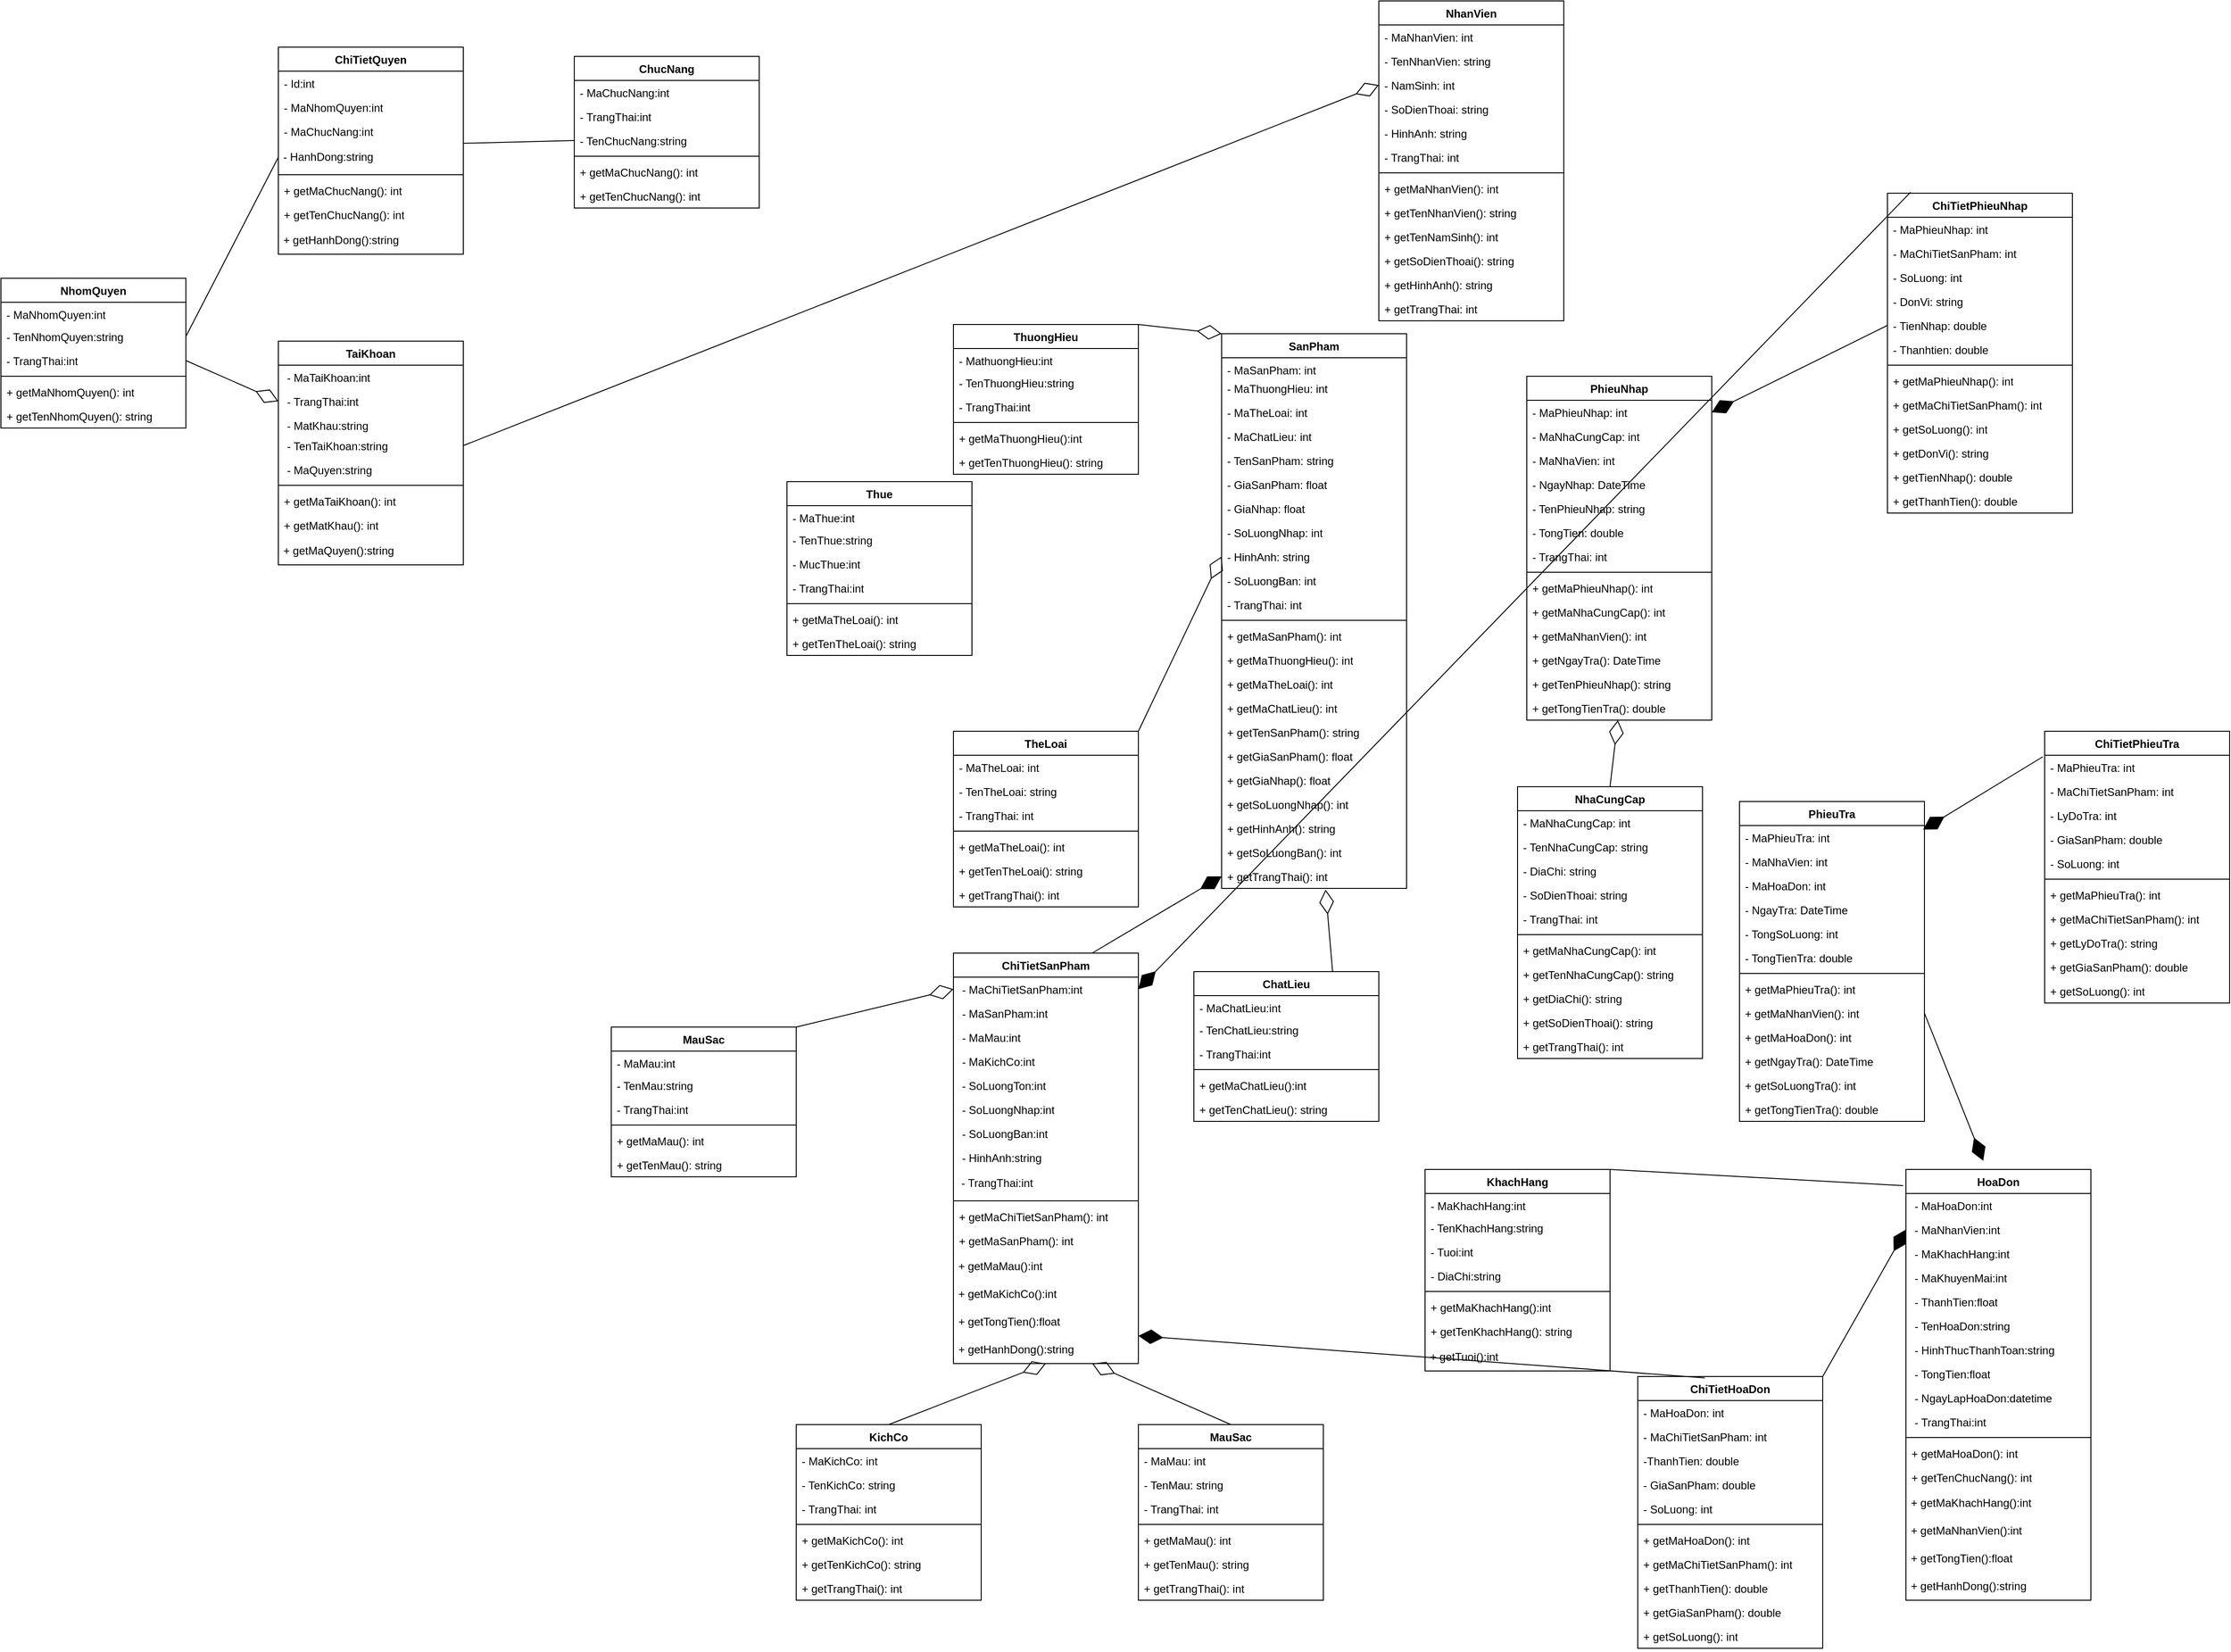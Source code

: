 <mxfile version="22.0.8" type="github">
  <diagram id="C5RBs43oDa-KdzZeNtuy" name="Page-1">
    <mxGraphModel dx="2593" dy="2332" grid="1" gridSize="10" guides="1" tooltips="1" connect="1" arrows="1" fold="1" page="1" pageScale="1" pageWidth="827" pageHeight="1169" math="0" shadow="0">
      <root>
        <mxCell id="WIyWlLk6GJQsqaUBKTNV-0" />
        <mxCell id="WIyWlLk6GJQsqaUBKTNV-1" parent="WIyWlLk6GJQsqaUBKTNV-0" />
        <mxCell id="dUna7MynS0ApCJgPzMxT-7" value="NhomQuyen" style="swimlane;fontStyle=1;align=center;verticalAlign=top;childLayout=stackLayout;horizontal=1;startSize=26;horizontalStack=0;resizeParent=1;resizeParentMax=0;resizeLast=0;collapsible=1;marginBottom=0;whiteSpace=wrap;html=1;" parent="WIyWlLk6GJQsqaUBKTNV-1" vertex="1">
          <mxGeometry x="40" y="50" width="200" height="162" as="geometry" />
        </mxCell>
        <mxCell id="dUna7MynS0ApCJgPzMxT-13" value="- MaNhomQuyen:int" style="text;strokeColor=none;fillColor=none;align=left;verticalAlign=top;spacingLeft=4;spacingRight=4;overflow=hidden;rotatable=0;points=[[0,0.5],[1,0.5]];portConstraint=eastwest;whiteSpace=wrap;html=1;" parent="dUna7MynS0ApCJgPzMxT-7" vertex="1">
          <mxGeometry y="26" width="200" height="24" as="geometry" />
        </mxCell>
        <mxCell id="dUna7MynS0ApCJgPzMxT-14" value="- TenNhomQuyen:string" style="text;strokeColor=none;fillColor=none;align=left;verticalAlign=top;spacingLeft=4;spacingRight=4;overflow=hidden;rotatable=0;points=[[0,0.5],[1,0.5]];portConstraint=eastwest;whiteSpace=wrap;html=1;" parent="dUna7MynS0ApCJgPzMxT-7" vertex="1">
          <mxGeometry y="50" width="200" height="26" as="geometry" />
        </mxCell>
        <mxCell id="dUna7MynS0ApCJgPzMxT-15" value="- TrangThai:int" style="text;strokeColor=none;fillColor=none;align=left;verticalAlign=top;spacingLeft=4;spacingRight=4;overflow=hidden;rotatable=0;points=[[0,0.5],[1,0.5]];portConstraint=eastwest;whiteSpace=wrap;html=1;" parent="dUna7MynS0ApCJgPzMxT-7" vertex="1">
          <mxGeometry y="76" width="200" height="26" as="geometry" />
        </mxCell>
        <mxCell id="dUna7MynS0ApCJgPzMxT-9" value="" style="line;strokeWidth=1;fillColor=none;align=left;verticalAlign=middle;spacingTop=-1;spacingLeft=3;spacingRight=3;rotatable=0;labelPosition=right;points=[];portConstraint=eastwest;strokeColor=inherit;" parent="dUna7MynS0ApCJgPzMxT-7" vertex="1">
          <mxGeometry y="102" width="200" height="8" as="geometry" />
        </mxCell>
        <mxCell id="dUna7MynS0ApCJgPzMxT-10" value="+ getMaNhomQuyen(): int" style="text;strokeColor=none;fillColor=none;align=left;verticalAlign=top;spacingLeft=4;spacingRight=4;overflow=hidden;rotatable=0;points=[[0,0.5],[1,0.5]];portConstraint=eastwest;whiteSpace=wrap;html=1;" parent="dUna7MynS0ApCJgPzMxT-7" vertex="1">
          <mxGeometry y="110" width="200" height="26" as="geometry" />
        </mxCell>
        <mxCell id="dUna7MynS0ApCJgPzMxT-16" value="+ getTenNhomQuyen(): string" style="text;strokeColor=none;fillColor=none;align=left;verticalAlign=top;spacingLeft=4;spacingRight=4;overflow=hidden;rotatable=0;points=[[0,0.5],[1,0.5]];portConstraint=eastwest;whiteSpace=wrap;html=1;" parent="dUna7MynS0ApCJgPzMxT-7" vertex="1">
          <mxGeometry y="136" width="200" height="26" as="geometry" />
        </mxCell>
        <mxCell id="dUna7MynS0ApCJgPzMxT-17" value="ChucNang" style="swimlane;fontStyle=1;align=center;verticalAlign=top;childLayout=stackLayout;horizontal=1;startSize=26;horizontalStack=0;resizeParent=1;resizeParentMax=0;resizeLast=0;collapsible=1;marginBottom=0;whiteSpace=wrap;html=1;" parent="WIyWlLk6GJQsqaUBKTNV-1" vertex="1">
          <mxGeometry x="660" y="-190" width="200" height="164" as="geometry" />
        </mxCell>
        <mxCell id="dUna7MynS0ApCJgPzMxT-24" value="- MaChucNang:int" style="text;strokeColor=none;fillColor=none;align=left;verticalAlign=top;spacingLeft=4;spacingRight=4;overflow=hidden;rotatable=0;points=[[0,0.5],[1,0.5]];portConstraint=eastwest;whiteSpace=wrap;html=1;" parent="dUna7MynS0ApCJgPzMxT-17" vertex="1">
          <mxGeometry y="26" width="200" height="26" as="geometry" />
        </mxCell>
        <mxCell id="dUna7MynS0ApCJgPzMxT-26" value="- TrangThai:int" style="text;strokeColor=none;fillColor=none;align=left;verticalAlign=top;spacingLeft=4;spacingRight=4;overflow=hidden;rotatable=0;points=[[0,0.5],[1,0.5]];portConstraint=eastwest;whiteSpace=wrap;html=1;" parent="dUna7MynS0ApCJgPzMxT-17" vertex="1">
          <mxGeometry y="52" width="200" height="26" as="geometry" />
        </mxCell>
        <mxCell id="dUna7MynS0ApCJgPzMxT-25" value="- TenChucNang:string" style="text;strokeColor=none;fillColor=none;align=left;verticalAlign=top;spacingLeft=4;spacingRight=4;overflow=hidden;rotatable=0;points=[[0,0.5],[1,0.5]];portConstraint=eastwest;whiteSpace=wrap;html=1;" parent="dUna7MynS0ApCJgPzMxT-17" vertex="1">
          <mxGeometry y="78" width="200" height="26" as="geometry" />
        </mxCell>
        <mxCell id="dUna7MynS0ApCJgPzMxT-21" value="" style="line;strokeWidth=1;fillColor=none;align=left;verticalAlign=middle;spacingTop=-1;spacingLeft=3;spacingRight=3;rotatable=0;labelPosition=right;points=[];portConstraint=eastwest;strokeColor=inherit;" parent="dUna7MynS0ApCJgPzMxT-17" vertex="1">
          <mxGeometry y="104" width="200" height="8" as="geometry" />
        </mxCell>
        <mxCell id="dUna7MynS0ApCJgPzMxT-28" value="+ getMaChucNang(): int" style="text;strokeColor=none;fillColor=none;align=left;verticalAlign=top;spacingLeft=4;spacingRight=4;overflow=hidden;rotatable=0;points=[[0,0.5],[1,0.5]];portConstraint=eastwest;whiteSpace=wrap;html=1;" parent="dUna7MynS0ApCJgPzMxT-17" vertex="1">
          <mxGeometry y="112" width="200" height="26" as="geometry" />
        </mxCell>
        <mxCell id="dUna7MynS0ApCJgPzMxT-29" value="+ getTenChucNang(): int" style="text;strokeColor=none;fillColor=none;align=left;verticalAlign=top;spacingLeft=4;spacingRight=4;overflow=hidden;rotatable=0;points=[[0,0.5],[1,0.5]];portConstraint=eastwest;whiteSpace=wrap;html=1;" parent="dUna7MynS0ApCJgPzMxT-17" vertex="1">
          <mxGeometry y="138" width="200" height="26" as="geometry" />
        </mxCell>
        <mxCell id="dUna7MynS0ApCJgPzMxT-30" value="ChiTietQuyen" style="swimlane;fontStyle=1;align=center;verticalAlign=top;childLayout=stackLayout;horizontal=1;startSize=26;horizontalStack=0;resizeParent=1;resizeParentMax=0;resizeLast=0;collapsible=1;marginBottom=0;whiteSpace=wrap;html=1;" parent="WIyWlLk6GJQsqaUBKTNV-1" vertex="1">
          <mxGeometry x="340" y="-200" width="200" height="224" as="geometry" />
        </mxCell>
        <mxCell id="dUna7MynS0ApCJgPzMxT-32" value="- Id:int" style="text;strokeColor=none;fillColor=none;align=left;verticalAlign=top;spacingLeft=4;spacingRight=4;overflow=hidden;rotatable=0;points=[[0,0.5],[1,0.5]];portConstraint=eastwest;whiteSpace=wrap;html=1;" parent="dUna7MynS0ApCJgPzMxT-30" vertex="1">
          <mxGeometry y="26" width="200" height="26" as="geometry" />
        </mxCell>
        <mxCell id="dUna7MynS0ApCJgPzMxT-31" value="- MaNhomQuyen:int" style="text;strokeColor=none;fillColor=none;align=left;verticalAlign=top;spacingLeft=4;spacingRight=4;overflow=hidden;rotatable=0;points=[[0,0.5],[1,0.5]];portConstraint=eastwest;whiteSpace=wrap;html=1;" parent="dUna7MynS0ApCJgPzMxT-30" vertex="1">
          <mxGeometry y="52" width="200" height="26" as="geometry" />
        </mxCell>
        <mxCell id="dUna7MynS0ApCJgPzMxT-33" value="- MaChucNang:int" style="text;strokeColor=none;fillColor=none;align=left;verticalAlign=top;spacingLeft=4;spacingRight=4;overflow=hidden;rotatable=0;points=[[0,0.5],[1,0.5]];portConstraint=eastwest;whiteSpace=wrap;html=1;" parent="dUna7MynS0ApCJgPzMxT-30" vertex="1">
          <mxGeometry y="78" width="200" height="26" as="geometry" />
        </mxCell>
        <mxCell id="dUna7MynS0ApCJgPzMxT-37" value="&amp;nbsp;- HanhDong:string" style="text;html=1;strokeColor=none;fillColor=none;align=left;verticalAlign=middle;whiteSpace=wrap;rounded=0;" parent="dUna7MynS0ApCJgPzMxT-30" vertex="1">
          <mxGeometry y="104" width="200" height="30" as="geometry" />
        </mxCell>
        <mxCell id="dUna7MynS0ApCJgPzMxT-34" value="" style="line;strokeWidth=1;fillColor=none;align=left;verticalAlign=middle;spacingTop=-1;spacingLeft=3;spacingRight=3;rotatable=0;labelPosition=right;points=[];portConstraint=eastwest;strokeColor=inherit;" parent="dUna7MynS0ApCJgPzMxT-30" vertex="1">
          <mxGeometry y="134" width="200" height="8" as="geometry" />
        </mxCell>
        <mxCell id="dUna7MynS0ApCJgPzMxT-35" value="+ getMaChucNang(): int" style="text;strokeColor=none;fillColor=none;align=left;verticalAlign=top;spacingLeft=4;spacingRight=4;overflow=hidden;rotatable=0;points=[[0,0.5],[1,0.5]];portConstraint=eastwest;whiteSpace=wrap;html=1;" parent="dUna7MynS0ApCJgPzMxT-30" vertex="1">
          <mxGeometry y="142" width="200" height="26" as="geometry" />
        </mxCell>
        <mxCell id="dUna7MynS0ApCJgPzMxT-36" value="+ getTenChucNang(): int" style="text;strokeColor=none;fillColor=none;align=left;verticalAlign=top;spacingLeft=4;spacingRight=4;overflow=hidden;rotatable=0;points=[[0,0.5],[1,0.5]];portConstraint=eastwest;whiteSpace=wrap;html=1;" parent="dUna7MynS0ApCJgPzMxT-30" vertex="1">
          <mxGeometry y="168" width="200" height="26" as="geometry" />
        </mxCell>
        <mxCell id="dUna7MynS0ApCJgPzMxT-38" value="&amp;nbsp;+ getHanhDong():string" style="text;html=1;strokeColor=none;fillColor=none;align=left;verticalAlign=middle;whiteSpace=wrap;rounded=0;" parent="dUna7MynS0ApCJgPzMxT-30" vertex="1">
          <mxGeometry y="194" width="200" height="30" as="geometry" />
        </mxCell>
        <mxCell id="dUna7MynS0ApCJgPzMxT-39" value="TaiKhoan" style="swimlane;fontStyle=1;align=center;verticalAlign=top;childLayout=stackLayout;horizontal=1;startSize=26;horizontalStack=0;resizeParent=1;resizeParentMax=0;resizeLast=0;collapsible=1;marginBottom=0;whiteSpace=wrap;html=1;" parent="WIyWlLk6GJQsqaUBKTNV-1" vertex="1">
          <mxGeometry x="340" y="118" width="200" height="242" as="geometry" />
        </mxCell>
        <mxCell id="dUna7MynS0ApCJgPzMxT-48" value="&amp;nbsp;- MaTaiKhoan:int" style="text;strokeColor=none;fillColor=none;align=left;verticalAlign=top;spacingLeft=4;spacingRight=4;overflow=hidden;rotatable=0;points=[[0,0.5],[1,0.5]];portConstraint=eastwest;whiteSpace=wrap;html=1;" parent="dUna7MynS0ApCJgPzMxT-39" vertex="1">
          <mxGeometry y="26" width="200" height="26" as="geometry" />
        </mxCell>
        <mxCell id="dUna7MynS0ApCJgPzMxT-52" value="&amp;nbsp;- TrangThai:int" style="text;strokeColor=none;fillColor=none;align=left;verticalAlign=top;spacingLeft=4;spacingRight=4;overflow=hidden;rotatable=0;points=[[0,0.5],[1,0.5]];portConstraint=eastwest;whiteSpace=wrap;html=1;" parent="dUna7MynS0ApCJgPzMxT-39" vertex="1">
          <mxGeometry y="52" width="200" height="26" as="geometry" />
        </mxCell>
        <mxCell id="dUna7MynS0ApCJgPzMxT-51" value="&amp;nbsp;- MatKhau:string" style="text;strokeColor=none;fillColor=none;align=left;verticalAlign=top;spacingLeft=4;spacingRight=4;overflow=hidden;rotatable=0;points=[[0,0.5],[1,0.5]];portConstraint=eastwest;whiteSpace=wrap;html=1;" parent="dUna7MynS0ApCJgPzMxT-39" vertex="1">
          <mxGeometry y="78" width="200" height="22" as="geometry" />
        </mxCell>
        <mxCell id="dUna7MynS0ApCJgPzMxT-50" value="&amp;nbsp;- TenTaiKhoan:string" style="text;strokeColor=none;fillColor=none;align=left;verticalAlign=top;spacingLeft=4;spacingRight=4;overflow=hidden;rotatable=0;points=[[0,0.5],[1,0.5]];portConstraint=eastwest;whiteSpace=wrap;html=1;" parent="dUna7MynS0ApCJgPzMxT-39" vertex="1">
          <mxGeometry y="100" width="200" height="26" as="geometry" />
        </mxCell>
        <mxCell id="dUna7MynS0ApCJgPzMxT-49" value="&amp;nbsp;- MaQuyen:string" style="text;strokeColor=none;fillColor=none;align=left;verticalAlign=top;spacingLeft=4;spacingRight=4;overflow=hidden;rotatable=0;points=[[0,0.5],[1,0.5]];portConstraint=eastwest;whiteSpace=wrap;html=1;" parent="dUna7MynS0ApCJgPzMxT-39" vertex="1">
          <mxGeometry y="126" width="200" height="26" as="geometry" />
        </mxCell>
        <mxCell id="dUna7MynS0ApCJgPzMxT-44" value="" style="line;strokeWidth=1;fillColor=none;align=left;verticalAlign=middle;spacingTop=-1;spacingLeft=3;spacingRight=3;rotatable=0;labelPosition=right;points=[];portConstraint=eastwest;strokeColor=inherit;" parent="dUna7MynS0ApCJgPzMxT-39" vertex="1">
          <mxGeometry y="152" width="200" height="8" as="geometry" />
        </mxCell>
        <mxCell id="dUna7MynS0ApCJgPzMxT-45" value="+ getMaTaiKhoan(): int" style="text;strokeColor=none;fillColor=none;align=left;verticalAlign=top;spacingLeft=4;spacingRight=4;overflow=hidden;rotatable=0;points=[[0,0.5],[1,0.5]];portConstraint=eastwest;whiteSpace=wrap;html=1;" parent="dUna7MynS0ApCJgPzMxT-39" vertex="1">
          <mxGeometry y="160" width="200" height="26" as="geometry" />
        </mxCell>
        <mxCell id="dUna7MynS0ApCJgPzMxT-46" value="+ getMatKhau(): int" style="text;strokeColor=none;fillColor=none;align=left;verticalAlign=top;spacingLeft=4;spacingRight=4;overflow=hidden;rotatable=0;points=[[0,0.5],[1,0.5]];portConstraint=eastwest;whiteSpace=wrap;html=1;" parent="dUna7MynS0ApCJgPzMxT-39" vertex="1">
          <mxGeometry y="186" width="200" height="26" as="geometry" />
        </mxCell>
        <mxCell id="dUna7MynS0ApCJgPzMxT-47" value="&amp;nbsp;+ getMaQuyen():string" style="text;html=1;strokeColor=none;fillColor=none;align=left;verticalAlign=middle;whiteSpace=wrap;rounded=0;" parent="dUna7MynS0ApCJgPzMxT-39" vertex="1">
          <mxGeometry y="212" width="200" height="30" as="geometry" />
        </mxCell>
        <mxCell id="PV-3W_OGLrZaKeW2FptZ-0" value="NhanVien" style="swimlane;fontStyle=1;align=center;verticalAlign=top;childLayout=stackLayout;horizontal=1;startSize=26;horizontalStack=0;resizeParent=1;resizeParentMax=0;resizeLast=0;collapsible=1;marginBottom=0;whiteSpace=wrap;html=1;" parent="WIyWlLk6GJQsqaUBKTNV-1" vertex="1">
          <mxGeometry x="1530" y="-250" width="200" height="346" as="geometry" />
        </mxCell>
        <mxCell id="PV-3W_OGLrZaKeW2FptZ-1" value="- MaNhanVien: int" style="text;strokeColor=none;fillColor=none;align=left;verticalAlign=top;spacingLeft=4;spacingRight=4;overflow=hidden;rotatable=0;points=[[0,0.5],[1,0.5]];portConstraint=eastwest;whiteSpace=wrap;html=1;" parent="PV-3W_OGLrZaKeW2FptZ-0" vertex="1">
          <mxGeometry y="26" width="200" height="26" as="geometry" />
        </mxCell>
        <mxCell id="PV-3W_OGLrZaKeW2FptZ-2" value="- TenNhanVien: string" style="text;strokeColor=none;fillColor=none;align=left;verticalAlign=top;spacingLeft=4;spacingRight=4;overflow=hidden;rotatable=0;points=[[0,0.5],[1,0.5]];portConstraint=eastwest;whiteSpace=wrap;html=1;" parent="PV-3W_OGLrZaKeW2FptZ-0" vertex="1">
          <mxGeometry y="52" width="200" height="26" as="geometry" />
        </mxCell>
        <mxCell id="PV-3W_OGLrZaKeW2FptZ-3" value="- NamSinh: int" style="text;strokeColor=none;fillColor=none;align=left;verticalAlign=top;spacingLeft=4;spacingRight=4;overflow=hidden;rotatable=0;points=[[0,0.5],[1,0.5]];portConstraint=eastwest;whiteSpace=wrap;html=1;" parent="PV-3W_OGLrZaKeW2FptZ-0" vertex="1">
          <mxGeometry y="78" width="200" height="26" as="geometry" />
        </mxCell>
        <mxCell id="PV-3W_OGLrZaKeW2FptZ-4" value="- SoDienThoai: string" style="text;strokeColor=none;fillColor=none;align=left;verticalAlign=top;spacingLeft=4;spacingRight=4;overflow=hidden;rotatable=0;points=[[0,0.5],[1,0.5]];portConstraint=eastwest;whiteSpace=wrap;html=1;" parent="PV-3W_OGLrZaKeW2FptZ-0" vertex="1">
          <mxGeometry y="104" width="200" height="26" as="geometry" />
        </mxCell>
        <mxCell id="PV-3W_OGLrZaKeW2FptZ-5" value="- HinhAnh: string" style="text;strokeColor=none;fillColor=none;align=left;verticalAlign=top;spacingLeft=4;spacingRight=4;overflow=hidden;rotatable=0;points=[[0,0.5],[1,0.5]];portConstraint=eastwest;whiteSpace=wrap;html=1;" parent="PV-3W_OGLrZaKeW2FptZ-0" vertex="1">
          <mxGeometry y="130" width="200" height="26" as="geometry" />
        </mxCell>
        <mxCell id="PV-3W_OGLrZaKeW2FptZ-6" value="- TrangThai: int" style="text;strokeColor=none;fillColor=none;align=left;verticalAlign=top;spacingLeft=4;spacingRight=4;overflow=hidden;rotatable=0;points=[[0,0.5],[1,0.5]];portConstraint=eastwest;whiteSpace=wrap;html=1;" parent="PV-3W_OGLrZaKeW2FptZ-0" vertex="1">
          <mxGeometry y="156" width="200" height="26" as="geometry" />
        </mxCell>
        <mxCell id="PV-3W_OGLrZaKeW2FptZ-7" value="" style="line;strokeWidth=1;fillColor=none;align=left;verticalAlign=middle;spacingTop=-1;spacingLeft=3;spacingRight=3;rotatable=0;labelPosition=right;points=[];portConstraint=eastwest;strokeColor=inherit;" parent="PV-3W_OGLrZaKeW2FptZ-0" vertex="1">
          <mxGeometry y="182" width="200" height="8" as="geometry" />
        </mxCell>
        <mxCell id="PV-3W_OGLrZaKeW2FptZ-8" value="+ getMaNhanVien(): int" style="text;strokeColor=none;fillColor=none;align=left;verticalAlign=top;spacingLeft=4;spacingRight=4;overflow=hidden;rotatable=0;points=[[0,0.5],[1,0.5]];portConstraint=eastwest;whiteSpace=wrap;html=1;" parent="PV-3W_OGLrZaKeW2FptZ-0" vertex="1">
          <mxGeometry y="190" width="200" height="26" as="geometry" />
        </mxCell>
        <mxCell id="PV-3W_OGLrZaKeW2FptZ-9" value="+ getTenNhanVien(): string" style="text;strokeColor=none;fillColor=none;align=left;verticalAlign=top;spacingLeft=4;spacingRight=4;overflow=hidden;rotatable=0;points=[[0,0.5],[1,0.5]];portConstraint=eastwest;whiteSpace=wrap;html=1;" parent="PV-3W_OGLrZaKeW2FptZ-0" vertex="1">
          <mxGeometry y="216" width="200" height="26" as="geometry" />
        </mxCell>
        <mxCell id="PV-3W_OGLrZaKeW2FptZ-21" value="+ getTenNamSinh(): int" style="text;strokeColor=none;fillColor=none;align=left;verticalAlign=top;spacingLeft=4;spacingRight=4;overflow=hidden;rotatable=0;points=[[0,0.5],[1,0.5]];portConstraint=eastwest;whiteSpace=wrap;html=1;" parent="PV-3W_OGLrZaKeW2FptZ-0" vertex="1">
          <mxGeometry y="242" width="200" height="26" as="geometry" />
        </mxCell>
        <mxCell id="PV-3W_OGLrZaKeW2FptZ-22" value="+ getSoDienThoai(): string" style="text;strokeColor=none;fillColor=none;align=left;verticalAlign=top;spacingLeft=4;spacingRight=4;overflow=hidden;rotatable=0;points=[[0,0.5],[1,0.5]];portConstraint=eastwest;whiteSpace=wrap;html=1;" parent="PV-3W_OGLrZaKeW2FptZ-0" vertex="1">
          <mxGeometry y="268" width="200" height="26" as="geometry" />
        </mxCell>
        <mxCell id="PV-3W_OGLrZaKeW2FptZ-23" value="+ getHinhAnh(): string" style="text;strokeColor=none;fillColor=none;align=left;verticalAlign=top;spacingLeft=4;spacingRight=4;overflow=hidden;rotatable=0;points=[[0,0.5],[1,0.5]];portConstraint=eastwest;whiteSpace=wrap;html=1;" parent="PV-3W_OGLrZaKeW2FptZ-0" vertex="1">
          <mxGeometry y="294" width="200" height="26" as="geometry" />
        </mxCell>
        <mxCell id="PV-3W_OGLrZaKeW2FptZ-24" value="+ getTrangThai: int" style="text;strokeColor=none;fillColor=none;align=left;verticalAlign=top;spacingLeft=4;spacingRight=4;overflow=hidden;rotatable=0;points=[[0,0.5],[1,0.5]];portConstraint=eastwest;whiteSpace=wrap;html=1;" parent="PV-3W_OGLrZaKeW2FptZ-0" vertex="1">
          <mxGeometry y="320" width="200" height="26" as="geometry" />
        </mxCell>
        <mxCell id="FODMHfPhcKclSRsiEKHg-0" value="Thue" style="swimlane;fontStyle=1;align=center;verticalAlign=top;childLayout=stackLayout;horizontal=1;startSize=26;horizontalStack=0;resizeParent=1;resizeParentMax=0;resizeLast=0;collapsible=1;marginBottom=0;whiteSpace=wrap;html=1;" parent="WIyWlLk6GJQsqaUBKTNV-1" vertex="1">
          <mxGeometry x="890" y="270" width="200" height="188" as="geometry" />
        </mxCell>
        <mxCell id="FODMHfPhcKclSRsiEKHg-1" value="- MaThue:int" style="text;strokeColor=none;fillColor=none;align=left;verticalAlign=top;spacingLeft=4;spacingRight=4;overflow=hidden;rotatable=0;points=[[0,0.5],[1,0.5]];portConstraint=eastwest;whiteSpace=wrap;html=1;" parent="FODMHfPhcKclSRsiEKHg-0" vertex="1">
          <mxGeometry y="26" width="200" height="24" as="geometry" />
        </mxCell>
        <mxCell id="FODMHfPhcKclSRsiEKHg-2" value="- TenThue:string" style="text;strokeColor=none;fillColor=none;align=left;verticalAlign=top;spacingLeft=4;spacingRight=4;overflow=hidden;rotatable=0;points=[[0,0.5],[1,0.5]];portConstraint=eastwest;whiteSpace=wrap;html=1;" parent="FODMHfPhcKclSRsiEKHg-0" vertex="1">
          <mxGeometry y="50" width="200" height="26" as="geometry" />
        </mxCell>
        <mxCell id="FODMHfPhcKclSRsiEKHg-3" value="- MucThue:int" style="text;strokeColor=none;fillColor=none;align=left;verticalAlign=top;spacingLeft=4;spacingRight=4;overflow=hidden;rotatable=0;points=[[0,0.5],[1,0.5]];portConstraint=eastwest;whiteSpace=wrap;html=1;" parent="FODMHfPhcKclSRsiEKHg-0" vertex="1">
          <mxGeometry y="76" width="200" height="26" as="geometry" />
        </mxCell>
        <mxCell id="FODMHfPhcKclSRsiEKHg-7" value="- TrangThai:int" style="text;strokeColor=none;fillColor=none;align=left;verticalAlign=top;spacingLeft=4;spacingRight=4;overflow=hidden;rotatable=0;points=[[0,0.5],[1,0.5]];portConstraint=eastwest;whiteSpace=wrap;html=1;" parent="FODMHfPhcKclSRsiEKHg-0" vertex="1">
          <mxGeometry y="102" width="200" height="26" as="geometry" />
        </mxCell>
        <mxCell id="FODMHfPhcKclSRsiEKHg-4" value="" style="line;strokeWidth=1;fillColor=none;align=left;verticalAlign=middle;spacingTop=-1;spacingLeft=3;spacingRight=3;rotatable=0;labelPosition=right;points=[];portConstraint=eastwest;strokeColor=inherit;" parent="FODMHfPhcKclSRsiEKHg-0" vertex="1">
          <mxGeometry y="128" width="200" height="8" as="geometry" />
        </mxCell>
        <mxCell id="FODMHfPhcKclSRsiEKHg-5" value="+ getMaTheLoai(): int" style="text;strokeColor=none;fillColor=none;align=left;verticalAlign=top;spacingLeft=4;spacingRight=4;overflow=hidden;rotatable=0;points=[[0,0.5],[1,0.5]];portConstraint=eastwest;whiteSpace=wrap;html=1;" parent="FODMHfPhcKclSRsiEKHg-0" vertex="1">
          <mxGeometry y="136" width="200" height="26" as="geometry" />
        </mxCell>
        <mxCell id="FODMHfPhcKclSRsiEKHg-6" value="+ getTenTheLoai(): string" style="text;strokeColor=none;fillColor=none;align=left;verticalAlign=top;spacingLeft=4;spacingRight=4;overflow=hidden;rotatable=0;points=[[0,0.5],[1,0.5]];portConstraint=eastwest;whiteSpace=wrap;html=1;" parent="FODMHfPhcKclSRsiEKHg-0" vertex="1">
          <mxGeometry y="162" width="200" height="26" as="geometry" />
        </mxCell>
        <mxCell id="ODGyFOqD7UvajYFiayM7-0" value="HoaDon" style="swimlane;fontStyle=1;align=center;verticalAlign=top;childLayout=stackLayout;horizontal=1;startSize=26;horizontalStack=0;resizeParent=1;resizeParentMax=0;resizeLast=0;collapsible=1;marginBottom=0;whiteSpace=wrap;html=1;" parent="WIyWlLk6GJQsqaUBKTNV-1" vertex="1">
          <mxGeometry x="2100" y="1014" width="200" height="466" as="geometry" />
        </mxCell>
        <mxCell id="ODGyFOqD7UvajYFiayM7-9" value="&amp;nbsp;- MaHoaDon:int" style="text;strokeColor=none;fillColor=none;align=left;verticalAlign=top;spacingLeft=4;spacingRight=4;overflow=hidden;rotatable=0;points=[[0,0.5],[1,0.5]];portConstraint=eastwest;whiteSpace=wrap;html=1;" parent="ODGyFOqD7UvajYFiayM7-0" vertex="1">
          <mxGeometry y="26" width="200" height="26" as="geometry" />
        </mxCell>
        <mxCell id="ODGyFOqD7UvajYFiayM7-11" value="&amp;nbsp;- MaNhanVien:int" style="text;strokeColor=none;fillColor=none;align=left;verticalAlign=top;spacingLeft=4;spacingRight=4;overflow=hidden;rotatable=0;points=[[0,0.5],[1,0.5]];portConstraint=eastwest;whiteSpace=wrap;html=1;" parent="ODGyFOqD7UvajYFiayM7-0" vertex="1">
          <mxGeometry y="52" width="200" height="26" as="geometry" />
        </mxCell>
        <mxCell id="ODGyFOqD7UvajYFiayM7-10" value="&amp;nbsp;- MaKhachHang:int" style="text;strokeColor=none;fillColor=none;align=left;verticalAlign=top;spacingLeft=4;spacingRight=4;overflow=hidden;rotatable=0;points=[[0,0.5],[1,0.5]];portConstraint=eastwest;whiteSpace=wrap;html=1;" parent="ODGyFOqD7UvajYFiayM7-0" vertex="1">
          <mxGeometry y="78" width="200" height="26" as="geometry" />
        </mxCell>
        <mxCell id="ODGyFOqD7UvajYFiayM7-15" value="&amp;nbsp;- MaKhuyenMai:int" style="text;strokeColor=none;fillColor=none;align=left;verticalAlign=top;spacingLeft=4;spacingRight=4;overflow=hidden;rotatable=0;points=[[0,0.5],[1,0.5]];portConstraint=eastwest;whiteSpace=wrap;html=1;" parent="ODGyFOqD7UvajYFiayM7-0" vertex="1">
          <mxGeometry y="104" width="200" height="26" as="geometry" />
        </mxCell>
        <mxCell id="ODGyFOqD7UvajYFiayM7-17" value="&amp;nbsp;- ThanhTien:float" style="text;strokeColor=none;fillColor=none;align=left;verticalAlign=top;spacingLeft=4;spacingRight=4;overflow=hidden;rotatable=0;points=[[0,0.5],[1,0.5]];portConstraint=eastwest;whiteSpace=wrap;html=1;" parent="ODGyFOqD7UvajYFiayM7-0" vertex="1">
          <mxGeometry y="130" width="200" height="26" as="geometry" />
        </mxCell>
        <mxCell id="ODGyFOqD7UvajYFiayM7-12" value="&amp;nbsp;- TenHoaDon:string" style="text;strokeColor=none;fillColor=none;align=left;verticalAlign=top;spacingLeft=4;spacingRight=4;overflow=hidden;rotatable=0;points=[[0,0.5],[1,0.5]];portConstraint=eastwest;whiteSpace=wrap;html=1;" parent="ODGyFOqD7UvajYFiayM7-0" vertex="1">
          <mxGeometry y="156" width="200" height="26" as="geometry" />
        </mxCell>
        <mxCell id="ODGyFOqD7UvajYFiayM7-16" value="&amp;nbsp;- HinhThucThanhToan:string" style="text;strokeColor=none;fillColor=none;align=left;verticalAlign=top;spacingLeft=4;spacingRight=4;overflow=hidden;rotatable=0;points=[[0,0.5],[1,0.5]];portConstraint=eastwest;whiteSpace=wrap;html=1;" parent="ODGyFOqD7UvajYFiayM7-0" vertex="1">
          <mxGeometry y="182" width="200" height="26" as="geometry" />
        </mxCell>
        <mxCell id="ODGyFOqD7UvajYFiayM7-14" value="&amp;nbsp;- TongTien:float" style="text;strokeColor=none;fillColor=none;align=left;verticalAlign=top;spacingLeft=4;spacingRight=4;overflow=hidden;rotatable=0;points=[[0,0.5],[1,0.5]];portConstraint=eastwest;whiteSpace=wrap;html=1;" parent="ODGyFOqD7UvajYFiayM7-0" vertex="1">
          <mxGeometry y="208" width="200" height="26" as="geometry" />
        </mxCell>
        <mxCell id="ODGyFOqD7UvajYFiayM7-13" value="&amp;nbsp;- NgayLapHoaDon:datetime" style="text;strokeColor=none;fillColor=none;align=left;verticalAlign=top;spacingLeft=4;spacingRight=4;overflow=hidden;rotatable=0;points=[[0,0.5],[1,0.5]];portConstraint=eastwest;whiteSpace=wrap;html=1;" parent="ODGyFOqD7UvajYFiayM7-0" vertex="1">
          <mxGeometry y="234" width="200" height="26" as="geometry" />
        </mxCell>
        <mxCell id="ODGyFOqD7UvajYFiayM7-18" value="&amp;nbsp;- TrangThai:int" style="text;strokeColor=none;fillColor=none;align=left;verticalAlign=top;spacingLeft=4;spacingRight=4;overflow=hidden;rotatable=0;points=[[0,0.5],[1,0.5]];portConstraint=eastwest;whiteSpace=wrap;html=1;" parent="ODGyFOqD7UvajYFiayM7-0" vertex="1">
          <mxGeometry y="260" width="200" height="26" as="geometry" />
        </mxCell>
        <mxCell id="ODGyFOqD7UvajYFiayM7-5" value="" style="line;strokeWidth=1;fillColor=none;align=left;verticalAlign=middle;spacingTop=-1;spacingLeft=3;spacingRight=3;rotatable=0;labelPosition=right;points=[];portConstraint=eastwest;strokeColor=inherit;" parent="ODGyFOqD7UvajYFiayM7-0" vertex="1">
          <mxGeometry y="286" width="200" height="8" as="geometry" />
        </mxCell>
        <mxCell id="ODGyFOqD7UvajYFiayM7-6" value="+ getMaHoaDon(): int" style="text;strokeColor=none;fillColor=none;align=left;verticalAlign=top;spacingLeft=4;spacingRight=4;overflow=hidden;rotatable=0;points=[[0,0.5],[1,0.5]];portConstraint=eastwest;whiteSpace=wrap;html=1;" parent="ODGyFOqD7UvajYFiayM7-0" vertex="1">
          <mxGeometry y="294" width="200" height="26" as="geometry" />
        </mxCell>
        <mxCell id="ODGyFOqD7UvajYFiayM7-7" value="+ getTenChucNang(): int" style="text;strokeColor=none;fillColor=none;align=left;verticalAlign=top;spacingLeft=4;spacingRight=4;overflow=hidden;rotatable=0;points=[[0,0.5],[1,0.5]];portConstraint=eastwest;whiteSpace=wrap;html=1;" parent="ODGyFOqD7UvajYFiayM7-0" vertex="1">
          <mxGeometry y="320" width="200" height="26" as="geometry" />
        </mxCell>
        <mxCell id="ODGyFOqD7UvajYFiayM7-19" value="&amp;nbsp;+ getMaKhachHang():int" style="text;html=1;strokeColor=none;fillColor=none;align=left;verticalAlign=middle;whiteSpace=wrap;rounded=0;" parent="ODGyFOqD7UvajYFiayM7-0" vertex="1">
          <mxGeometry y="346" width="200" height="30" as="geometry" />
        </mxCell>
        <mxCell id="ODGyFOqD7UvajYFiayM7-20" value="&amp;nbsp;+ getMaNhanVien():int" style="text;html=1;strokeColor=none;fillColor=none;align=left;verticalAlign=middle;whiteSpace=wrap;rounded=0;" parent="ODGyFOqD7UvajYFiayM7-0" vertex="1">
          <mxGeometry y="376" width="200" height="30" as="geometry" />
        </mxCell>
        <mxCell id="ODGyFOqD7UvajYFiayM7-21" value="&amp;nbsp;+ getTongTien():float" style="text;html=1;strokeColor=none;fillColor=none;align=left;verticalAlign=middle;whiteSpace=wrap;rounded=0;" parent="ODGyFOqD7UvajYFiayM7-0" vertex="1">
          <mxGeometry y="406" width="200" height="30" as="geometry" />
        </mxCell>
        <mxCell id="ODGyFOqD7UvajYFiayM7-8" value="&amp;nbsp;+ getHanhDong():string" style="text;html=1;strokeColor=none;fillColor=none;align=left;verticalAlign=middle;whiteSpace=wrap;rounded=0;" parent="ODGyFOqD7UvajYFiayM7-0" vertex="1">
          <mxGeometry y="436" width="200" height="30" as="geometry" />
        </mxCell>
        <mxCell id="PV-3W_OGLrZaKeW2FptZ-26" value="MauSac" style="swimlane;fontStyle=1;align=center;verticalAlign=top;childLayout=stackLayout;horizontal=1;startSize=26;horizontalStack=0;resizeParent=1;resizeParentMax=0;resizeLast=0;collapsible=1;marginBottom=0;whiteSpace=wrap;html=1;" parent="WIyWlLk6GJQsqaUBKTNV-1" vertex="1">
          <mxGeometry x="1270" y="1290" width="200" height="190" as="geometry" />
        </mxCell>
        <mxCell id="PV-3W_OGLrZaKeW2FptZ-27" value="- MaMau: int" style="text;strokeColor=none;fillColor=none;align=left;verticalAlign=top;spacingLeft=4;spacingRight=4;overflow=hidden;rotatable=0;points=[[0,0.5],[1,0.5]];portConstraint=eastwest;whiteSpace=wrap;html=1;" parent="PV-3W_OGLrZaKeW2FptZ-26" vertex="1">
          <mxGeometry y="26" width="200" height="26" as="geometry" />
        </mxCell>
        <mxCell id="PV-3W_OGLrZaKeW2FptZ-28" value="- TenMau: string" style="text;strokeColor=none;fillColor=none;align=left;verticalAlign=top;spacingLeft=4;spacingRight=4;overflow=hidden;rotatable=0;points=[[0,0.5],[1,0.5]];portConstraint=eastwest;whiteSpace=wrap;html=1;" parent="PV-3W_OGLrZaKeW2FptZ-26" vertex="1">
          <mxGeometry y="52" width="200" height="26" as="geometry" />
        </mxCell>
        <mxCell id="PV-3W_OGLrZaKeW2FptZ-29" value="- TrangThai: int" style="text;strokeColor=none;fillColor=none;align=left;verticalAlign=top;spacingLeft=4;spacingRight=4;overflow=hidden;rotatable=0;points=[[0,0.5],[1,0.5]];portConstraint=eastwest;whiteSpace=wrap;html=1;" parent="PV-3W_OGLrZaKeW2FptZ-26" vertex="1">
          <mxGeometry y="78" width="200" height="26" as="geometry" />
        </mxCell>
        <mxCell id="PV-3W_OGLrZaKeW2FptZ-30" value="" style="line;strokeWidth=1;fillColor=none;align=left;verticalAlign=middle;spacingTop=-1;spacingLeft=3;spacingRight=3;rotatable=0;labelPosition=right;points=[];portConstraint=eastwest;strokeColor=inherit;" parent="PV-3W_OGLrZaKeW2FptZ-26" vertex="1">
          <mxGeometry y="104" width="200" height="8" as="geometry" />
        </mxCell>
        <mxCell id="PV-3W_OGLrZaKeW2FptZ-31" value="+ getMaMau(): int" style="text;strokeColor=none;fillColor=none;align=left;verticalAlign=top;spacingLeft=4;spacingRight=4;overflow=hidden;rotatable=0;points=[[0,0.5],[1,0.5]];portConstraint=eastwest;whiteSpace=wrap;html=1;" parent="PV-3W_OGLrZaKeW2FptZ-26" vertex="1">
          <mxGeometry y="112" width="200" height="26" as="geometry" />
        </mxCell>
        <mxCell id="PV-3W_OGLrZaKeW2FptZ-32" value="+ getTenMau(): string" style="text;strokeColor=none;fillColor=none;align=left;verticalAlign=top;spacingLeft=4;spacingRight=4;overflow=hidden;rotatable=0;points=[[0,0.5],[1,0.5]];portConstraint=eastwest;whiteSpace=wrap;html=1;" parent="PV-3W_OGLrZaKeW2FptZ-26" vertex="1">
          <mxGeometry y="138" width="200" height="26" as="geometry" />
        </mxCell>
        <mxCell id="PV-3W_OGLrZaKeW2FptZ-33" value="+ getTrangThai(): int" style="text;strokeColor=none;fillColor=none;align=left;verticalAlign=top;spacingLeft=4;spacingRight=4;overflow=hidden;rotatable=0;points=[[0,0.5],[1,0.5]];portConstraint=eastwest;whiteSpace=wrap;html=1;" parent="PV-3W_OGLrZaKeW2FptZ-26" vertex="1">
          <mxGeometry y="164" width="200" height="26" as="geometry" />
        </mxCell>
        <mxCell id="PV-3W_OGLrZaKeW2FptZ-34" value="TheLoai" style="swimlane;fontStyle=1;align=center;verticalAlign=top;childLayout=stackLayout;horizontal=1;startSize=26;horizontalStack=0;resizeParent=1;resizeParentMax=0;resizeLast=0;collapsible=1;marginBottom=0;whiteSpace=wrap;html=1;" parent="WIyWlLk6GJQsqaUBKTNV-1" vertex="1">
          <mxGeometry x="1070" y="540" width="200" height="190" as="geometry" />
        </mxCell>
        <mxCell id="PV-3W_OGLrZaKeW2FptZ-35" value="- MaTheLoai: int" style="text;strokeColor=none;fillColor=none;align=left;verticalAlign=top;spacingLeft=4;spacingRight=4;overflow=hidden;rotatable=0;points=[[0,0.5],[1,0.5]];portConstraint=eastwest;whiteSpace=wrap;html=1;" parent="PV-3W_OGLrZaKeW2FptZ-34" vertex="1">
          <mxGeometry y="26" width="200" height="26" as="geometry" />
        </mxCell>
        <mxCell id="PV-3W_OGLrZaKeW2FptZ-36" value="- TenTheLoai: string" style="text;strokeColor=none;fillColor=none;align=left;verticalAlign=top;spacingLeft=4;spacingRight=4;overflow=hidden;rotatable=0;points=[[0,0.5],[1,0.5]];portConstraint=eastwest;whiteSpace=wrap;html=1;" parent="PV-3W_OGLrZaKeW2FptZ-34" vertex="1">
          <mxGeometry y="52" width="200" height="26" as="geometry" />
        </mxCell>
        <mxCell id="PV-3W_OGLrZaKeW2FptZ-37" value="- TrangThai: int" style="text;strokeColor=none;fillColor=none;align=left;verticalAlign=top;spacingLeft=4;spacingRight=4;overflow=hidden;rotatable=0;points=[[0,0.5],[1,0.5]];portConstraint=eastwest;whiteSpace=wrap;html=1;" parent="PV-3W_OGLrZaKeW2FptZ-34" vertex="1">
          <mxGeometry y="78" width="200" height="26" as="geometry" />
        </mxCell>
        <mxCell id="PV-3W_OGLrZaKeW2FptZ-38" value="" style="line;strokeWidth=1;fillColor=none;align=left;verticalAlign=middle;spacingTop=-1;spacingLeft=3;spacingRight=3;rotatable=0;labelPosition=right;points=[];portConstraint=eastwest;strokeColor=inherit;" parent="PV-3W_OGLrZaKeW2FptZ-34" vertex="1">
          <mxGeometry y="104" width="200" height="8" as="geometry" />
        </mxCell>
        <mxCell id="PV-3W_OGLrZaKeW2FptZ-39" value="+ getMaTheLoai(): int" style="text;strokeColor=none;fillColor=none;align=left;verticalAlign=top;spacingLeft=4;spacingRight=4;overflow=hidden;rotatable=0;points=[[0,0.5],[1,0.5]];portConstraint=eastwest;whiteSpace=wrap;html=1;" parent="PV-3W_OGLrZaKeW2FptZ-34" vertex="1">
          <mxGeometry y="112" width="200" height="26" as="geometry" />
        </mxCell>
        <mxCell id="PV-3W_OGLrZaKeW2FptZ-40" value="+ getTenTheLoai(): string" style="text;strokeColor=none;fillColor=none;align=left;verticalAlign=top;spacingLeft=4;spacingRight=4;overflow=hidden;rotatable=0;points=[[0,0.5],[1,0.5]];portConstraint=eastwest;whiteSpace=wrap;html=1;" parent="PV-3W_OGLrZaKeW2FptZ-34" vertex="1">
          <mxGeometry y="138" width="200" height="26" as="geometry" />
        </mxCell>
        <mxCell id="PV-3W_OGLrZaKeW2FptZ-41" value="+ getTrangThai(): int" style="text;strokeColor=none;fillColor=none;align=left;verticalAlign=top;spacingLeft=4;spacingRight=4;overflow=hidden;rotatable=0;points=[[0,0.5],[1,0.5]];portConstraint=eastwest;whiteSpace=wrap;html=1;" parent="PV-3W_OGLrZaKeW2FptZ-34" vertex="1">
          <mxGeometry y="164" width="200" height="26" as="geometry" />
        </mxCell>
        <mxCell id="PV-3W_OGLrZaKeW2FptZ-42" value="KichCo" style="swimlane;fontStyle=1;align=center;verticalAlign=top;childLayout=stackLayout;horizontal=1;startSize=26;horizontalStack=0;resizeParent=1;resizeParentMax=0;resizeLast=0;collapsible=1;marginBottom=0;whiteSpace=wrap;html=1;" parent="WIyWlLk6GJQsqaUBKTNV-1" vertex="1">
          <mxGeometry x="900" y="1290" width="200" height="190" as="geometry" />
        </mxCell>
        <mxCell id="PV-3W_OGLrZaKeW2FptZ-43" value="- MaKichCo: int" style="text;strokeColor=none;fillColor=none;align=left;verticalAlign=top;spacingLeft=4;spacingRight=4;overflow=hidden;rotatable=0;points=[[0,0.5],[1,0.5]];portConstraint=eastwest;whiteSpace=wrap;html=1;" parent="PV-3W_OGLrZaKeW2FptZ-42" vertex="1">
          <mxGeometry y="26" width="200" height="26" as="geometry" />
        </mxCell>
        <mxCell id="PV-3W_OGLrZaKeW2FptZ-44" value="- TenKichCo: string" style="text;strokeColor=none;fillColor=none;align=left;verticalAlign=top;spacingLeft=4;spacingRight=4;overflow=hidden;rotatable=0;points=[[0,0.5],[1,0.5]];portConstraint=eastwest;whiteSpace=wrap;html=1;" parent="PV-3W_OGLrZaKeW2FptZ-42" vertex="1">
          <mxGeometry y="52" width="200" height="26" as="geometry" />
        </mxCell>
        <mxCell id="PV-3W_OGLrZaKeW2FptZ-45" value="- TrangThai: int" style="text;strokeColor=none;fillColor=none;align=left;verticalAlign=top;spacingLeft=4;spacingRight=4;overflow=hidden;rotatable=0;points=[[0,0.5],[1,0.5]];portConstraint=eastwest;whiteSpace=wrap;html=1;" parent="PV-3W_OGLrZaKeW2FptZ-42" vertex="1">
          <mxGeometry y="78" width="200" height="26" as="geometry" />
        </mxCell>
        <mxCell id="PV-3W_OGLrZaKeW2FptZ-46" value="" style="line;strokeWidth=1;fillColor=none;align=left;verticalAlign=middle;spacingTop=-1;spacingLeft=3;spacingRight=3;rotatable=0;labelPosition=right;points=[];portConstraint=eastwest;strokeColor=inherit;" parent="PV-3W_OGLrZaKeW2FptZ-42" vertex="1">
          <mxGeometry y="104" width="200" height="8" as="geometry" />
        </mxCell>
        <mxCell id="PV-3W_OGLrZaKeW2FptZ-47" value="+ getMaKichCo(): int" style="text;strokeColor=none;fillColor=none;align=left;verticalAlign=top;spacingLeft=4;spacingRight=4;overflow=hidden;rotatable=0;points=[[0,0.5],[1,0.5]];portConstraint=eastwest;whiteSpace=wrap;html=1;" parent="PV-3W_OGLrZaKeW2FptZ-42" vertex="1">
          <mxGeometry y="112" width="200" height="26" as="geometry" />
        </mxCell>
        <mxCell id="PV-3W_OGLrZaKeW2FptZ-48" value="+ getTenKichCo(): string" style="text;strokeColor=none;fillColor=none;align=left;verticalAlign=top;spacingLeft=4;spacingRight=4;overflow=hidden;rotatable=0;points=[[0,0.5],[1,0.5]];portConstraint=eastwest;whiteSpace=wrap;html=1;" parent="PV-3W_OGLrZaKeW2FptZ-42" vertex="1">
          <mxGeometry y="138" width="200" height="26" as="geometry" />
        </mxCell>
        <mxCell id="PV-3W_OGLrZaKeW2FptZ-49" value="+ getTrangThai(): int" style="text;strokeColor=none;fillColor=none;align=left;verticalAlign=top;spacingLeft=4;spacingRight=4;overflow=hidden;rotatable=0;points=[[0,0.5],[1,0.5]];portConstraint=eastwest;whiteSpace=wrap;html=1;" parent="PV-3W_OGLrZaKeW2FptZ-42" vertex="1">
          <mxGeometry y="164" width="200" height="26" as="geometry" />
        </mxCell>
        <mxCell id="ODGyFOqD7UvajYFiayM7-22" value="ChiTietSanPham" style="swimlane;fontStyle=1;align=center;verticalAlign=top;childLayout=stackLayout;horizontal=1;startSize=26;horizontalStack=0;resizeParent=1;resizeParentMax=0;resizeLast=0;collapsible=1;marginBottom=0;whiteSpace=wrap;html=1;" parent="WIyWlLk6GJQsqaUBKTNV-1" vertex="1">
          <mxGeometry x="1070" y="780" width="200" height="444" as="geometry" />
        </mxCell>
        <mxCell id="ODGyFOqD7UvajYFiayM7-40" value="&amp;nbsp;- MaChiTietSanPham:int" style="text;strokeColor=none;fillColor=none;align=left;verticalAlign=top;spacingLeft=4;spacingRight=4;overflow=hidden;rotatable=0;points=[[0,0.5],[1,0.5]];portConstraint=eastwest;whiteSpace=wrap;html=1;" parent="ODGyFOqD7UvajYFiayM7-22" vertex="1">
          <mxGeometry y="26" width="200" height="26" as="geometry" />
        </mxCell>
        <mxCell id="ODGyFOqD7UvajYFiayM7-41" value="&amp;nbsp;- MaSanPham:int" style="text;strokeColor=none;fillColor=none;align=left;verticalAlign=top;spacingLeft=4;spacingRight=4;overflow=hidden;rotatable=0;points=[[0,0.5],[1,0.5]];portConstraint=eastwest;whiteSpace=wrap;html=1;" parent="ODGyFOqD7UvajYFiayM7-22" vertex="1">
          <mxGeometry y="52" width="200" height="26" as="geometry" />
        </mxCell>
        <mxCell id="ODGyFOqD7UvajYFiayM7-42" value="&amp;nbsp;- MaMau:int" style="text;strokeColor=none;fillColor=none;align=left;verticalAlign=top;spacingLeft=4;spacingRight=4;overflow=hidden;rotatable=0;points=[[0,0.5],[1,0.5]];portConstraint=eastwest;whiteSpace=wrap;html=1;" parent="ODGyFOqD7UvajYFiayM7-22" vertex="1">
          <mxGeometry y="78" width="200" height="26" as="geometry" />
        </mxCell>
        <mxCell id="ODGyFOqD7UvajYFiayM7-43" value="&amp;nbsp;- MaKichCo:int" style="text;strokeColor=none;fillColor=none;align=left;verticalAlign=top;spacingLeft=4;spacingRight=4;overflow=hidden;rotatable=0;points=[[0,0.5],[1,0.5]];portConstraint=eastwest;whiteSpace=wrap;html=1;" parent="ODGyFOqD7UvajYFiayM7-22" vertex="1">
          <mxGeometry y="104" width="200" height="26" as="geometry" />
        </mxCell>
        <mxCell id="ODGyFOqD7UvajYFiayM7-47" value="&amp;nbsp;- SoLuongTon:int" style="text;strokeColor=none;fillColor=none;align=left;verticalAlign=top;spacingLeft=4;spacingRight=4;overflow=hidden;rotatable=0;points=[[0,0.5],[1,0.5]];portConstraint=eastwest;whiteSpace=wrap;html=1;" parent="ODGyFOqD7UvajYFiayM7-22" vertex="1">
          <mxGeometry y="130" width="200" height="26" as="geometry" />
        </mxCell>
        <mxCell id="ODGyFOqD7UvajYFiayM7-46" value="&amp;nbsp;- SoLuongNhap:int" style="text;strokeColor=none;fillColor=none;align=left;verticalAlign=top;spacingLeft=4;spacingRight=4;overflow=hidden;rotatable=0;points=[[0,0.5],[1,0.5]];portConstraint=eastwest;whiteSpace=wrap;html=1;" parent="ODGyFOqD7UvajYFiayM7-22" vertex="1">
          <mxGeometry y="156" width="200" height="26" as="geometry" />
        </mxCell>
        <mxCell id="ODGyFOqD7UvajYFiayM7-45" value="&amp;nbsp;- SoLuongBan:int" style="text;strokeColor=none;fillColor=none;align=left;verticalAlign=top;spacingLeft=4;spacingRight=4;overflow=hidden;rotatable=0;points=[[0,0.5],[1,0.5]];portConstraint=eastwest;whiteSpace=wrap;html=1;" parent="ODGyFOqD7UvajYFiayM7-22" vertex="1">
          <mxGeometry y="182" width="200" height="26" as="geometry" />
        </mxCell>
        <mxCell id="ODGyFOqD7UvajYFiayM7-44" value="&amp;nbsp;- HinhAnh:string" style="text;strokeColor=none;fillColor=none;align=left;verticalAlign=top;spacingLeft=4;spacingRight=4;overflow=hidden;rotatable=0;points=[[0,0.5],[1,0.5]];portConstraint=eastwest;whiteSpace=wrap;html=1;" parent="ODGyFOqD7UvajYFiayM7-22" vertex="1">
          <mxGeometry y="208" width="200" height="26" as="geometry" />
        </mxCell>
        <mxCell id="ODGyFOqD7UvajYFiayM7-48" value="&amp;nbsp; - TrangThai:int" style="text;html=1;strokeColor=none;fillColor=none;align=left;verticalAlign=middle;whiteSpace=wrap;rounded=0;" parent="ODGyFOqD7UvajYFiayM7-22" vertex="1">
          <mxGeometry y="234" width="200" height="30" as="geometry" />
        </mxCell>
        <mxCell id="ODGyFOqD7UvajYFiayM7-33" value="" style="line;strokeWidth=1;fillColor=none;align=left;verticalAlign=middle;spacingTop=-1;spacingLeft=3;spacingRight=3;rotatable=0;labelPosition=right;points=[];portConstraint=eastwest;strokeColor=inherit;" parent="ODGyFOqD7UvajYFiayM7-22" vertex="1">
          <mxGeometry y="264" width="200" height="8" as="geometry" />
        </mxCell>
        <mxCell id="ODGyFOqD7UvajYFiayM7-34" value="+ getMaChiTietSanPham(): int" style="text;strokeColor=none;fillColor=none;align=left;verticalAlign=top;spacingLeft=4;spacingRight=4;overflow=hidden;rotatable=0;points=[[0,0.5],[1,0.5]];portConstraint=eastwest;whiteSpace=wrap;html=1;" parent="ODGyFOqD7UvajYFiayM7-22" vertex="1">
          <mxGeometry y="272" width="200" height="26" as="geometry" />
        </mxCell>
        <mxCell id="ODGyFOqD7UvajYFiayM7-35" value="+ getMaSanPham(): int" style="text;strokeColor=none;fillColor=none;align=left;verticalAlign=top;spacingLeft=4;spacingRight=4;overflow=hidden;rotatable=0;points=[[0,0.5],[1,0.5]];portConstraint=eastwest;whiteSpace=wrap;html=1;" parent="ODGyFOqD7UvajYFiayM7-22" vertex="1">
          <mxGeometry y="298" width="200" height="26" as="geometry" />
        </mxCell>
        <mxCell id="ODGyFOqD7UvajYFiayM7-36" value="&amp;nbsp;+ getMaMau():int" style="text;html=1;strokeColor=none;fillColor=none;align=left;verticalAlign=middle;whiteSpace=wrap;rounded=0;" parent="ODGyFOqD7UvajYFiayM7-22" vertex="1">
          <mxGeometry y="324" width="200" height="30" as="geometry" />
        </mxCell>
        <mxCell id="ODGyFOqD7UvajYFiayM7-37" value="&amp;nbsp;+ getMaKichCo():int" style="text;html=1;strokeColor=none;fillColor=none;align=left;verticalAlign=middle;whiteSpace=wrap;rounded=0;" parent="ODGyFOqD7UvajYFiayM7-22" vertex="1">
          <mxGeometry y="354" width="200" height="30" as="geometry" />
        </mxCell>
        <mxCell id="ODGyFOqD7UvajYFiayM7-38" value="&amp;nbsp;+ getTongTien():float" style="text;html=1;strokeColor=none;fillColor=none;align=left;verticalAlign=middle;whiteSpace=wrap;rounded=0;" parent="ODGyFOqD7UvajYFiayM7-22" vertex="1">
          <mxGeometry y="384" width="200" height="30" as="geometry" />
        </mxCell>
        <mxCell id="ODGyFOqD7UvajYFiayM7-39" value="&amp;nbsp;+ getHanhDong():string" style="text;html=1;strokeColor=none;fillColor=none;align=left;verticalAlign=middle;whiteSpace=wrap;rounded=0;" parent="ODGyFOqD7UvajYFiayM7-22" vertex="1">
          <mxGeometry y="414" width="200" height="30" as="geometry" />
        </mxCell>
        <mxCell id="PV-3W_OGLrZaKeW2FptZ-50" value="NhaCungCap" style="swimlane;fontStyle=1;align=center;verticalAlign=top;childLayout=stackLayout;horizontal=1;startSize=26;horizontalStack=0;resizeParent=1;resizeParentMax=0;resizeLast=0;collapsible=1;marginBottom=0;whiteSpace=wrap;html=1;" parent="WIyWlLk6GJQsqaUBKTNV-1" vertex="1">
          <mxGeometry x="1680" y="600" width="200" height="294" as="geometry" />
        </mxCell>
        <mxCell id="PV-3W_OGLrZaKeW2FptZ-51" value="- MaNhaCungCap: int" style="text;strokeColor=none;fillColor=none;align=left;verticalAlign=top;spacingLeft=4;spacingRight=4;overflow=hidden;rotatable=0;points=[[0,0.5],[1,0.5]];portConstraint=eastwest;whiteSpace=wrap;html=1;" parent="PV-3W_OGLrZaKeW2FptZ-50" vertex="1">
          <mxGeometry y="26" width="200" height="26" as="geometry" />
        </mxCell>
        <mxCell id="PV-3W_OGLrZaKeW2FptZ-52" value="- TenNhaCungCap: string" style="text;strokeColor=none;fillColor=none;align=left;verticalAlign=top;spacingLeft=4;spacingRight=4;overflow=hidden;rotatable=0;points=[[0,0.5],[1,0.5]];portConstraint=eastwest;whiteSpace=wrap;html=1;" parent="PV-3W_OGLrZaKeW2FptZ-50" vertex="1">
          <mxGeometry y="52" width="200" height="26" as="geometry" />
        </mxCell>
        <mxCell id="PV-3W_OGLrZaKeW2FptZ-53" value="- DiaChi: string" style="text;strokeColor=none;fillColor=none;align=left;verticalAlign=top;spacingLeft=4;spacingRight=4;overflow=hidden;rotatable=0;points=[[0,0.5],[1,0.5]];portConstraint=eastwest;whiteSpace=wrap;html=1;" parent="PV-3W_OGLrZaKeW2FptZ-50" vertex="1">
          <mxGeometry y="78" width="200" height="26" as="geometry" />
        </mxCell>
        <mxCell id="PV-3W_OGLrZaKeW2FptZ-58" value="- SoDienThoai: string" style="text;strokeColor=none;fillColor=none;align=left;verticalAlign=top;spacingLeft=4;spacingRight=4;overflow=hidden;rotatable=0;points=[[0,0.5],[1,0.5]];portConstraint=eastwest;whiteSpace=wrap;html=1;" parent="PV-3W_OGLrZaKeW2FptZ-50" vertex="1">
          <mxGeometry y="104" width="200" height="26" as="geometry" />
        </mxCell>
        <mxCell id="PV-3W_OGLrZaKeW2FptZ-59" value="- TrangThai: int" style="text;strokeColor=none;fillColor=none;align=left;verticalAlign=top;spacingLeft=4;spacingRight=4;overflow=hidden;rotatable=0;points=[[0,0.5],[1,0.5]];portConstraint=eastwest;whiteSpace=wrap;html=1;" parent="PV-3W_OGLrZaKeW2FptZ-50" vertex="1">
          <mxGeometry y="130" width="200" height="26" as="geometry" />
        </mxCell>
        <mxCell id="PV-3W_OGLrZaKeW2FptZ-54" value="" style="line;strokeWidth=1;fillColor=none;align=left;verticalAlign=middle;spacingTop=-1;spacingLeft=3;spacingRight=3;rotatable=0;labelPosition=right;points=[];portConstraint=eastwest;strokeColor=inherit;" parent="PV-3W_OGLrZaKeW2FptZ-50" vertex="1">
          <mxGeometry y="156" width="200" height="8" as="geometry" />
        </mxCell>
        <mxCell id="PV-3W_OGLrZaKeW2FptZ-55" value="+ getMaNhaCungCap(): int" style="text;strokeColor=none;fillColor=none;align=left;verticalAlign=top;spacingLeft=4;spacingRight=4;overflow=hidden;rotatable=0;points=[[0,0.5],[1,0.5]];portConstraint=eastwest;whiteSpace=wrap;html=1;" parent="PV-3W_OGLrZaKeW2FptZ-50" vertex="1">
          <mxGeometry y="164" width="200" height="26" as="geometry" />
        </mxCell>
        <mxCell id="PV-3W_OGLrZaKeW2FptZ-56" value="+ getTenNhaCungCap(): string" style="text;strokeColor=none;fillColor=none;align=left;verticalAlign=top;spacingLeft=4;spacingRight=4;overflow=hidden;rotatable=0;points=[[0,0.5],[1,0.5]];portConstraint=eastwest;whiteSpace=wrap;html=1;" parent="PV-3W_OGLrZaKeW2FptZ-50" vertex="1">
          <mxGeometry y="190" width="200" height="26" as="geometry" />
        </mxCell>
        <mxCell id="PV-3W_OGLrZaKeW2FptZ-60" value="+ getDiaChi(): string" style="text;strokeColor=none;fillColor=none;align=left;verticalAlign=top;spacingLeft=4;spacingRight=4;overflow=hidden;rotatable=0;points=[[0,0.5],[1,0.5]];portConstraint=eastwest;whiteSpace=wrap;html=1;" parent="PV-3W_OGLrZaKeW2FptZ-50" vertex="1">
          <mxGeometry y="216" width="200" height="26" as="geometry" />
        </mxCell>
        <mxCell id="PV-3W_OGLrZaKeW2FptZ-61" value="+ getSoDienThoai(): string" style="text;strokeColor=none;fillColor=none;align=left;verticalAlign=top;spacingLeft=4;spacingRight=4;overflow=hidden;rotatable=0;points=[[0,0.5],[1,0.5]];portConstraint=eastwest;whiteSpace=wrap;html=1;" parent="PV-3W_OGLrZaKeW2FptZ-50" vertex="1">
          <mxGeometry y="242" width="200" height="26" as="geometry" />
        </mxCell>
        <mxCell id="PV-3W_OGLrZaKeW2FptZ-57" value="+ getTrangThai(): int" style="text;strokeColor=none;fillColor=none;align=left;verticalAlign=top;spacingLeft=4;spacingRight=4;overflow=hidden;rotatable=0;points=[[0,0.5],[1,0.5]];portConstraint=eastwest;whiteSpace=wrap;html=1;" parent="PV-3W_OGLrZaKeW2FptZ-50" vertex="1">
          <mxGeometry y="268" width="200" height="26" as="geometry" />
        </mxCell>
        <mxCell id="PV-3W_OGLrZaKeW2FptZ-62" value="PhieuTra" style="swimlane;fontStyle=1;align=center;verticalAlign=top;childLayout=stackLayout;horizontal=1;startSize=26;horizontalStack=0;resizeParent=1;resizeParentMax=0;resizeLast=0;collapsible=1;marginBottom=0;whiteSpace=wrap;html=1;" parent="WIyWlLk6GJQsqaUBKTNV-1" vertex="1">
          <mxGeometry x="1920" y="616" width="200" height="346" as="geometry" />
        </mxCell>
        <mxCell id="PV-3W_OGLrZaKeW2FptZ-63" value="- MaPhieuTra: int" style="text;strokeColor=none;fillColor=none;align=left;verticalAlign=top;spacingLeft=4;spacingRight=4;overflow=hidden;rotatable=0;points=[[0,0.5],[1,0.5]];portConstraint=eastwest;whiteSpace=wrap;html=1;" parent="PV-3W_OGLrZaKeW2FptZ-62" vertex="1">
          <mxGeometry y="26" width="200" height="26" as="geometry" />
        </mxCell>
        <mxCell id="PV-3W_OGLrZaKeW2FptZ-64" value="- MaNhaVien: int" style="text;strokeColor=none;fillColor=none;align=left;verticalAlign=top;spacingLeft=4;spacingRight=4;overflow=hidden;rotatable=0;points=[[0,0.5],[1,0.5]];portConstraint=eastwest;whiteSpace=wrap;html=1;" parent="PV-3W_OGLrZaKeW2FptZ-62" vertex="1">
          <mxGeometry y="52" width="200" height="26" as="geometry" />
        </mxCell>
        <mxCell id="PV-3W_OGLrZaKeW2FptZ-65" value="- MaHoaDon: int" style="text;strokeColor=none;fillColor=none;align=left;verticalAlign=top;spacingLeft=4;spacingRight=4;overflow=hidden;rotatable=0;points=[[0,0.5],[1,0.5]];portConstraint=eastwest;whiteSpace=wrap;html=1;" parent="PV-3W_OGLrZaKeW2FptZ-62" vertex="1">
          <mxGeometry y="78" width="200" height="26" as="geometry" />
        </mxCell>
        <mxCell id="PV-3W_OGLrZaKeW2FptZ-70" value="- NgayTra: DateTime" style="text;strokeColor=none;fillColor=none;align=left;verticalAlign=top;spacingLeft=4;spacingRight=4;overflow=hidden;rotatable=0;points=[[0,0.5],[1,0.5]];portConstraint=eastwest;whiteSpace=wrap;html=1;" parent="PV-3W_OGLrZaKeW2FptZ-62" vertex="1">
          <mxGeometry y="104" width="200" height="26" as="geometry" />
        </mxCell>
        <mxCell id="PV-3W_OGLrZaKeW2FptZ-71" value="- TongSoLuong: int" style="text;strokeColor=none;fillColor=none;align=left;verticalAlign=top;spacingLeft=4;spacingRight=4;overflow=hidden;rotatable=0;points=[[0,0.5],[1,0.5]];portConstraint=eastwest;whiteSpace=wrap;html=1;" parent="PV-3W_OGLrZaKeW2FptZ-62" vertex="1">
          <mxGeometry y="130" width="200" height="26" as="geometry" />
        </mxCell>
        <mxCell id="PV-3W_OGLrZaKeW2FptZ-72" value="- TongTienTra: double" style="text;strokeColor=none;fillColor=none;align=left;verticalAlign=top;spacingLeft=4;spacingRight=4;overflow=hidden;rotatable=0;points=[[0,0.5],[1,0.5]];portConstraint=eastwest;whiteSpace=wrap;html=1;" parent="PV-3W_OGLrZaKeW2FptZ-62" vertex="1">
          <mxGeometry y="156" width="200" height="26" as="geometry" />
        </mxCell>
        <mxCell id="PV-3W_OGLrZaKeW2FptZ-66" value="" style="line;strokeWidth=1;fillColor=none;align=left;verticalAlign=middle;spacingTop=-1;spacingLeft=3;spacingRight=3;rotatable=0;labelPosition=right;points=[];portConstraint=eastwest;strokeColor=inherit;" parent="PV-3W_OGLrZaKeW2FptZ-62" vertex="1">
          <mxGeometry y="182" width="200" height="8" as="geometry" />
        </mxCell>
        <mxCell id="PV-3W_OGLrZaKeW2FptZ-67" value="+ getMaPhieuTra(): int" style="text;strokeColor=none;fillColor=none;align=left;verticalAlign=top;spacingLeft=4;spacingRight=4;overflow=hidden;rotatable=0;points=[[0,0.5],[1,0.5]];portConstraint=eastwest;whiteSpace=wrap;html=1;" parent="PV-3W_OGLrZaKeW2FptZ-62" vertex="1">
          <mxGeometry y="190" width="200" height="26" as="geometry" />
        </mxCell>
        <mxCell id="PV-3W_OGLrZaKeW2FptZ-73" value="+ getMaNhanVien(): int" style="text;strokeColor=none;fillColor=none;align=left;verticalAlign=top;spacingLeft=4;spacingRight=4;overflow=hidden;rotatable=0;points=[[0,0.5],[1,0.5]];portConstraint=eastwest;whiteSpace=wrap;html=1;" parent="PV-3W_OGLrZaKeW2FptZ-62" vertex="1">
          <mxGeometry y="216" width="200" height="26" as="geometry" />
        </mxCell>
        <mxCell id="PV-3W_OGLrZaKeW2FptZ-74" value="+ getMaHoaDon(): int" style="text;strokeColor=none;fillColor=none;align=left;verticalAlign=top;spacingLeft=4;spacingRight=4;overflow=hidden;rotatable=0;points=[[0,0.5],[1,0.5]];portConstraint=eastwest;whiteSpace=wrap;html=1;" parent="PV-3W_OGLrZaKeW2FptZ-62" vertex="1">
          <mxGeometry y="242" width="200" height="26" as="geometry" />
        </mxCell>
        <mxCell id="PV-3W_OGLrZaKeW2FptZ-68" value="+ getNgayTra(): DateTime" style="text;strokeColor=none;fillColor=none;align=left;verticalAlign=top;spacingLeft=4;spacingRight=4;overflow=hidden;rotatable=0;points=[[0,0.5],[1,0.5]];portConstraint=eastwest;whiteSpace=wrap;html=1;" parent="PV-3W_OGLrZaKeW2FptZ-62" vertex="1">
          <mxGeometry y="268" width="200" height="26" as="geometry" />
        </mxCell>
        <mxCell id="PV-3W_OGLrZaKeW2FptZ-69" value="+ getSoLuongTra(): int" style="text;strokeColor=none;fillColor=none;align=left;verticalAlign=top;spacingLeft=4;spacingRight=4;overflow=hidden;rotatable=0;points=[[0,0.5],[1,0.5]];portConstraint=eastwest;whiteSpace=wrap;html=1;" parent="PV-3W_OGLrZaKeW2FptZ-62" vertex="1">
          <mxGeometry y="294" width="200" height="26" as="geometry" />
        </mxCell>
        <mxCell id="PV-3W_OGLrZaKeW2FptZ-75" value="+ getTongTienTra(): double" style="text;strokeColor=none;fillColor=none;align=left;verticalAlign=top;spacingLeft=4;spacingRight=4;overflow=hidden;rotatable=0;points=[[0,0.5],[1,0.5]];portConstraint=eastwest;whiteSpace=wrap;html=1;" parent="PV-3W_OGLrZaKeW2FptZ-62" vertex="1">
          <mxGeometry y="320" width="200" height="26" as="geometry" />
        </mxCell>
        <mxCell id="PV-3W_OGLrZaKeW2FptZ-76" value="ChiTietPhieuTra" style="swimlane;fontStyle=1;align=center;verticalAlign=top;childLayout=stackLayout;horizontal=1;startSize=26;horizontalStack=0;resizeParent=1;resizeParentMax=0;resizeLast=0;collapsible=1;marginBottom=0;whiteSpace=wrap;html=1;" parent="WIyWlLk6GJQsqaUBKTNV-1" vertex="1">
          <mxGeometry x="2250" y="540" width="200" height="294" as="geometry" />
        </mxCell>
        <mxCell id="PV-3W_OGLrZaKeW2FptZ-77" value="- MaPhieuTra: int" style="text;strokeColor=none;fillColor=none;align=left;verticalAlign=top;spacingLeft=4;spacingRight=4;overflow=hidden;rotatable=0;points=[[0,0.5],[1,0.5]];portConstraint=eastwest;whiteSpace=wrap;html=1;" parent="PV-3W_OGLrZaKeW2FptZ-76" vertex="1">
          <mxGeometry y="26" width="200" height="26" as="geometry" />
        </mxCell>
        <mxCell id="PV-3W_OGLrZaKeW2FptZ-78" value="- MaChiTietSanPham: int" style="text;strokeColor=none;fillColor=none;align=left;verticalAlign=top;spacingLeft=4;spacingRight=4;overflow=hidden;rotatable=0;points=[[0,0.5],[1,0.5]];portConstraint=eastwest;whiteSpace=wrap;html=1;" parent="PV-3W_OGLrZaKeW2FptZ-76" vertex="1">
          <mxGeometry y="52" width="200" height="26" as="geometry" />
        </mxCell>
        <mxCell id="PV-3W_OGLrZaKeW2FptZ-79" value="- LyDoTra: int" style="text;strokeColor=none;fillColor=none;align=left;verticalAlign=top;spacingLeft=4;spacingRight=4;overflow=hidden;rotatable=0;points=[[0,0.5],[1,0.5]];portConstraint=eastwest;whiteSpace=wrap;html=1;" parent="PV-3W_OGLrZaKeW2FptZ-76" vertex="1">
          <mxGeometry y="78" width="200" height="26" as="geometry" />
        </mxCell>
        <mxCell id="PV-3W_OGLrZaKeW2FptZ-84" value="- GiaSanPham: double" style="text;strokeColor=none;fillColor=none;align=left;verticalAlign=top;spacingLeft=4;spacingRight=4;overflow=hidden;rotatable=0;points=[[0,0.5],[1,0.5]];portConstraint=eastwest;whiteSpace=wrap;html=1;" parent="PV-3W_OGLrZaKeW2FptZ-76" vertex="1">
          <mxGeometry y="104" width="200" height="26" as="geometry" />
        </mxCell>
        <mxCell id="PV-3W_OGLrZaKeW2FptZ-85" value="- SoLuong: int" style="text;strokeColor=none;fillColor=none;align=left;verticalAlign=top;spacingLeft=4;spacingRight=4;overflow=hidden;rotatable=0;points=[[0,0.5],[1,0.5]];portConstraint=eastwest;whiteSpace=wrap;html=1;" parent="PV-3W_OGLrZaKeW2FptZ-76" vertex="1">
          <mxGeometry y="130" width="200" height="26" as="geometry" />
        </mxCell>
        <mxCell id="PV-3W_OGLrZaKeW2FptZ-80" value="" style="line;strokeWidth=1;fillColor=none;align=left;verticalAlign=middle;spacingTop=-1;spacingLeft=3;spacingRight=3;rotatable=0;labelPosition=right;points=[];portConstraint=eastwest;strokeColor=inherit;" parent="PV-3W_OGLrZaKeW2FptZ-76" vertex="1">
          <mxGeometry y="156" width="200" height="8" as="geometry" />
        </mxCell>
        <mxCell id="PV-3W_OGLrZaKeW2FptZ-81" value="+ getMaPhieuTra(): int" style="text;strokeColor=none;fillColor=none;align=left;verticalAlign=top;spacingLeft=4;spacingRight=4;overflow=hidden;rotatable=0;points=[[0,0.5],[1,0.5]];portConstraint=eastwest;whiteSpace=wrap;html=1;" parent="PV-3W_OGLrZaKeW2FptZ-76" vertex="1">
          <mxGeometry y="164" width="200" height="26" as="geometry" />
        </mxCell>
        <mxCell id="PV-3W_OGLrZaKeW2FptZ-82" value="+ getMaChiTietSanPham(): int" style="text;strokeColor=none;fillColor=none;align=left;verticalAlign=top;spacingLeft=4;spacingRight=4;overflow=hidden;rotatable=0;points=[[0,0.5],[1,0.5]];portConstraint=eastwest;whiteSpace=wrap;html=1;" parent="PV-3W_OGLrZaKeW2FptZ-76" vertex="1">
          <mxGeometry y="190" width="200" height="26" as="geometry" />
        </mxCell>
        <mxCell id="PV-3W_OGLrZaKeW2FptZ-83" value="+ getLyDoTra(): string" style="text;strokeColor=none;fillColor=none;align=left;verticalAlign=top;spacingLeft=4;spacingRight=4;overflow=hidden;rotatable=0;points=[[0,0.5],[1,0.5]];portConstraint=eastwest;whiteSpace=wrap;html=1;" parent="PV-3W_OGLrZaKeW2FptZ-76" vertex="1">
          <mxGeometry y="216" width="200" height="26" as="geometry" />
        </mxCell>
        <mxCell id="PV-3W_OGLrZaKeW2FptZ-86" value="+ getGiaSanPham(): double" style="text;strokeColor=none;fillColor=none;align=left;verticalAlign=top;spacingLeft=4;spacingRight=4;overflow=hidden;rotatable=0;points=[[0,0.5],[1,0.5]];portConstraint=eastwest;whiteSpace=wrap;html=1;" parent="PV-3W_OGLrZaKeW2FptZ-76" vertex="1">
          <mxGeometry y="242" width="200" height="26" as="geometry" />
        </mxCell>
        <mxCell id="PV-3W_OGLrZaKeW2FptZ-87" value="+ getSoLuong(): int" style="text;strokeColor=none;fillColor=none;align=left;verticalAlign=top;spacingLeft=4;spacingRight=4;overflow=hidden;rotatable=0;points=[[0,0.5],[1,0.5]];portConstraint=eastwest;whiteSpace=wrap;html=1;" parent="PV-3W_OGLrZaKeW2FptZ-76" vertex="1">
          <mxGeometry y="268" width="200" height="26" as="geometry" />
        </mxCell>
        <mxCell id="PV-3W_OGLrZaKeW2FptZ-88" value="PhieuNhap" style="swimlane;fontStyle=1;align=center;verticalAlign=top;childLayout=stackLayout;horizontal=1;startSize=26;horizontalStack=0;resizeParent=1;resizeParentMax=0;resizeLast=0;collapsible=1;marginBottom=0;whiteSpace=wrap;html=1;" parent="WIyWlLk6GJQsqaUBKTNV-1" vertex="1">
          <mxGeometry x="1690" y="156" width="200" height="372" as="geometry" />
        </mxCell>
        <mxCell id="PV-3W_OGLrZaKeW2FptZ-89" value="- MaPhieuNhap: int" style="text;strokeColor=none;fillColor=none;align=left;verticalAlign=top;spacingLeft=4;spacingRight=4;overflow=hidden;rotatable=0;points=[[0,0.5],[1,0.5]];portConstraint=eastwest;whiteSpace=wrap;html=1;" parent="PV-3W_OGLrZaKeW2FptZ-88" vertex="1">
          <mxGeometry y="26" width="200" height="26" as="geometry" />
        </mxCell>
        <mxCell id="PV-3W_OGLrZaKeW2FptZ-102" value="- MaNhaCungCap: int" style="text;strokeColor=none;fillColor=none;align=left;verticalAlign=top;spacingLeft=4;spacingRight=4;overflow=hidden;rotatable=0;points=[[0,0.5],[1,0.5]];portConstraint=eastwest;whiteSpace=wrap;html=1;" parent="PV-3W_OGLrZaKeW2FptZ-88" vertex="1">
          <mxGeometry y="52" width="200" height="26" as="geometry" />
        </mxCell>
        <mxCell id="PV-3W_OGLrZaKeW2FptZ-90" value="- MaNhaVien: int" style="text;strokeColor=none;fillColor=none;align=left;verticalAlign=top;spacingLeft=4;spacingRight=4;overflow=hidden;rotatable=0;points=[[0,0.5],[1,0.5]];portConstraint=eastwest;whiteSpace=wrap;html=1;" parent="PV-3W_OGLrZaKeW2FptZ-88" vertex="1">
          <mxGeometry y="78" width="200" height="26" as="geometry" />
        </mxCell>
        <mxCell id="PV-3W_OGLrZaKeW2FptZ-92" value="- NgayNhap: DateTime" style="text;strokeColor=none;fillColor=none;align=left;verticalAlign=top;spacingLeft=4;spacingRight=4;overflow=hidden;rotatable=0;points=[[0,0.5],[1,0.5]];portConstraint=eastwest;whiteSpace=wrap;html=1;" parent="PV-3W_OGLrZaKeW2FptZ-88" vertex="1">
          <mxGeometry y="104" width="200" height="26" as="geometry" />
        </mxCell>
        <mxCell id="PV-3W_OGLrZaKeW2FptZ-93" value="- TenPhieuNhap: string" style="text;strokeColor=none;fillColor=none;align=left;verticalAlign=top;spacingLeft=4;spacingRight=4;overflow=hidden;rotatable=0;points=[[0,0.5],[1,0.5]];portConstraint=eastwest;whiteSpace=wrap;html=1;" parent="PV-3W_OGLrZaKeW2FptZ-88" vertex="1">
          <mxGeometry y="130" width="200" height="26" as="geometry" />
        </mxCell>
        <mxCell id="PV-3W_OGLrZaKeW2FptZ-94" value="- TongTien: double" style="text;strokeColor=none;fillColor=none;align=left;verticalAlign=top;spacingLeft=4;spacingRight=4;overflow=hidden;rotatable=0;points=[[0,0.5],[1,0.5]];portConstraint=eastwest;whiteSpace=wrap;html=1;" parent="PV-3W_OGLrZaKeW2FptZ-88" vertex="1">
          <mxGeometry y="156" width="200" height="26" as="geometry" />
        </mxCell>
        <mxCell id="PV-3W_OGLrZaKeW2FptZ-103" value="- TrangThai: int" style="text;strokeColor=none;fillColor=none;align=left;verticalAlign=top;spacingLeft=4;spacingRight=4;overflow=hidden;rotatable=0;points=[[0,0.5],[1,0.5]];portConstraint=eastwest;whiteSpace=wrap;html=1;" parent="PV-3W_OGLrZaKeW2FptZ-88" vertex="1">
          <mxGeometry y="182" width="200" height="26" as="geometry" />
        </mxCell>
        <mxCell id="PV-3W_OGLrZaKeW2FptZ-95" value="" style="line;strokeWidth=1;fillColor=none;align=left;verticalAlign=middle;spacingTop=-1;spacingLeft=3;spacingRight=3;rotatable=0;labelPosition=right;points=[];portConstraint=eastwest;strokeColor=inherit;" parent="PV-3W_OGLrZaKeW2FptZ-88" vertex="1">
          <mxGeometry y="208" width="200" height="8" as="geometry" />
        </mxCell>
        <mxCell id="PV-3W_OGLrZaKeW2FptZ-96" value="+ getMaPhieuNhap(): int" style="text;strokeColor=none;fillColor=none;align=left;verticalAlign=top;spacingLeft=4;spacingRight=4;overflow=hidden;rotatable=0;points=[[0,0.5],[1,0.5]];portConstraint=eastwest;whiteSpace=wrap;html=1;" parent="PV-3W_OGLrZaKeW2FptZ-88" vertex="1">
          <mxGeometry y="216" width="200" height="26" as="geometry" />
        </mxCell>
        <mxCell id="PV-3W_OGLrZaKeW2FptZ-104" value="+ getMaNhaCungCap(): int" style="text;strokeColor=none;fillColor=none;align=left;verticalAlign=top;spacingLeft=4;spacingRight=4;overflow=hidden;rotatable=0;points=[[0,0.5],[1,0.5]];portConstraint=eastwest;whiteSpace=wrap;html=1;" parent="PV-3W_OGLrZaKeW2FptZ-88" vertex="1">
          <mxGeometry y="242" width="200" height="26" as="geometry" />
        </mxCell>
        <mxCell id="PV-3W_OGLrZaKeW2FptZ-97" value="+ getMaNhanVien(): int" style="text;strokeColor=none;fillColor=none;align=left;verticalAlign=top;spacingLeft=4;spacingRight=4;overflow=hidden;rotatable=0;points=[[0,0.5],[1,0.5]];portConstraint=eastwest;whiteSpace=wrap;html=1;" parent="PV-3W_OGLrZaKeW2FptZ-88" vertex="1">
          <mxGeometry y="268" width="200" height="26" as="geometry" />
        </mxCell>
        <mxCell id="PV-3W_OGLrZaKeW2FptZ-99" value="+ getNgayTra(): DateTime" style="text;strokeColor=none;fillColor=none;align=left;verticalAlign=top;spacingLeft=4;spacingRight=4;overflow=hidden;rotatable=0;points=[[0,0.5],[1,0.5]];portConstraint=eastwest;whiteSpace=wrap;html=1;" parent="PV-3W_OGLrZaKeW2FptZ-88" vertex="1">
          <mxGeometry y="294" width="200" height="26" as="geometry" />
        </mxCell>
        <mxCell id="PV-3W_OGLrZaKeW2FptZ-100" value="+ getTenPhieuNhap(): string" style="text;strokeColor=none;fillColor=none;align=left;verticalAlign=top;spacingLeft=4;spacingRight=4;overflow=hidden;rotatable=0;points=[[0,0.5],[1,0.5]];portConstraint=eastwest;whiteSpace=wrap;html=1;" parent="PV-3W_OGLrZaKeW2FptZ-88" vertex="1">
          <mxGeometry y="320" width="200" height="26" as="geometry" />
        </mxCell>
        <mxCell id="PV-3W_OGLrZaKeW2FptZ-101" value="+ getTongTienTra(): double" style="text;strokeColor=none;fillColor=none;align=left;verticalAlign=top;spacingLeft=4;spacingRight=4;overflow=hidden;rotatable=0;points=[[0,0.5],[1,0.5]];portConstraint=eastwest;whiteSpace=wrap;html=1;" parent="PV-3W_OGLrZaKeW2FptZ-88" vertex="1">
          <mxGeometry y="346" width="200" height="26" as="geometry" />
        </mxCell>
        <mxCell id="ODGyFOqD7UvajYFiayM7-49" value="KhachHang" style="swimlane;fontStyle=1;align=center;verticalAlign=top;childLayout=stackLayout;horizontal=1;startSize=26;horizontalStack=0;resizeParent=1;resizeParentMax=0;resizeLast=0;collapsible=1;marginBottom=0;whiteSpace=wrap;html=1;" parent="WIyWlLk6GJQsqaUBKTNV-1" vertex="1">
          <mxGeometry x="1580" y="1014" width="200" height="218" as="geometry" />
        </mxCell>
        <mxCell id="ODGyFOqD7UvajYFiayM7-50" value="- MaKhachHang:int" style="text;strokeColor=none;fillColor=none;align=left;verticalAlign=top;spacingLeft=4;spacingRight=4;overflow=hidden;rotatable=0;points=[[0,0.5],[1,0.5]];portConstraint=eastwest;whiteSpace=wrap;html=1;" parent="ODGyFOqD7UvajYFiayM7-49" vertex="1">
          <mxGeometry y="26" width="200" height="24" as="geometry" />
        </mxCell>
        <mxCell id="ODGyFOqD7UvajYFiayM7-51" value="- TenKhachHang:string" style="text;strokeColor=none;fillColor=none;align=left;verticalAlign=top;spacingLeft=4;spacingRight=4;overflow=hidden;rotatable=0;points=[[0,0.5],[1,0.5]];portConstraint=eastwest;whiteSpace=wrap;html=1;" parent="ODGyFOqD7UvajYFiayM7-49" vertex="1">
          <mxGeometry y="50" width="200" height="26" as="geometry" />
        </mxCell>
        <mxCell id="ODGyFOqD7UvajYFiayM7-52" value="- Tuoi:int" style="text;strokeColor=none;fillColor=none;align=left;verticalAlign=top;spacingLeft=4;spacingRight=4;overflow=hidden;rotatable=0;points=[[0,0.5],[1,0.5]];portConstraint=eastwest;whiteSpace=wrap;html=1;" parent="ODGyFOqD7UvajYFiayM7-49" vertex="1">
          <mxGeometry y="76" width="200" height="26" as="geometry" />
        </mxCell>
        <mxCell id="ODGyFOqD7UvajYFiayM7-53" value="- DiaChi:string" style="text;strokeColor=none;fillColor=none;align=left;verticalAlign=top;spacingLeft=4;spacingRight=4;overflow=hidden;rotatable=0;points=[[0,0.5],[1,0.5]];portConstraint=eastwest;whiteSpace=wrap;html=1;" parent="ODGyFOqD7UvajYFiayM7-49" vertex="1">
          <mxGeometry y="102" width="200" height="26" as="geometry" />
        </mxCell>
        <mxCell id="ODGyFOqD7UvajYFiayM7-54" value="" style="line;strokeWidth=1;fillColor=none;align=left;verticalAlign=middle;spacingTop=-1;spacingLeft=3;spacingRight=3;rotatable=0;labelPosition=right;points=[];portConstraint=eastwest;strokeColor=inherit;" parent="ODGyFOqD7UvajYFiayM7-49" vertex="1">
          <mxGeometry y="128" width="200" height="8" as="geometry" />
        </mxCell>
        <mxCell id="ODGyFOqD7UvajYFiayM7-55" value="+ getMaKhachHang():int" style="text;strokeColor=none;fillColor=none;align=left;verticalAlign=top;spacingLeft=4;spacingRight=4;overflow=hidden;rotatable=0;points=[[0,0.5],[1,0.5]];portConstraint=eastwest;whiteSpace=wrap;html=1;" parent="ODGyFOqD7UvajYFiayM7-49" vertex="1">
          <mxGeometry y="136" width="200" height="26" as="geometry" />
        </mxCell>
        <mxCell id="ODGyFOqD7UvajYFiayM7-56" value="+ getTenKhachHang(): string" style="text;strokeColor=none;fillColor=none;align=left;verticalAlign=top;spacingLeft=4;spacingRight=4;overflow=hidden;rotatable=0;points=[[0,0.5],[1,0.5]];portConstraint=eastwest;whiteSpace=wrap;html=1;" parent="ODGyFOqD7UvajYFiayM7-49" vertex="1">
          <mxGeometry y="162" width="200" height="26" as="geometry" />
        </mxCell>
        <mxCell id="ODGyFOqD7UvajYFiayM7-57" value="&amp;nbsp;+ getTuoi():int" style="text;html=1;strokeColor=none;fillColor=none;align=left;verticalAlign=middle;whiteSpace=wrap;rounded=0;" parent="ODGyFOqD7UvajYFiayM7-49" vertex="1">
          <mxGeometry y="188" width="200" height="30" as="geometry" />
        </mxCell>
        <mxCell id="ODGyFOqD7UvajYFiayM7-58" value="ThuongHieu" style="swimlane;fontStyle=1;align=center;verticalAlign=top;childLayout=stackLayout;horizontal=1;startSize=26;horizontalStack=0;resizeParent=1;resizeParentMax=0;resizeLast=0;collapsible=1;marginBottom=0;whiteSpace=wrap;html=1;" parent="WIyWlLk6GJQsqaUBKTNV-1" vertex="1">
          <mxGeometry x="1070" y="100" width="200" height="162" as="geometry" />
        </mxCell>
        <mxCell id="ODGyFOqD7UvajYFiayM7-59" value="- MathuongHieu:int" style="text;strokeColor=none;fillColor=none;align=left;verticalAlign=top;spacingLeft=4;spacingRight=4;overflow=hidden;rotatable=0;points=[[0,0.5],[1,0.5]];portConstraint=eastwest;whiteSpace=wrap;html=1;" parent="ODGyFOqD7UvajYFiayM7-58" vertex="1">
          <mxGeometry y="26" width="200" height="24" as="geometry" />
        </mxCell>
        <mxCell id="ODGyFOqD7UvajYFiayM7-60" value="- TenThuongHieu:string" style="text;strokeColor=none;fillColor=none;align=left;verticalAlign=top;spacingLeft=4;spacingRight=4;overflow=hidden;rotatable=0;points=[[0,0.5],[1,0.5]];portConstraint=eastwest;whiteSpace=wrap;html=1;" parent="ODGyFOqD7UvajYFiayM7-58" vertex="1">
          <mxGeometry y="50" width="200" height="26" as="geometry" />
        </mxCell>
        <mxCell id="ODGyFOqD7UvajYFiayM7-62" value="- TrangThai:int" style="text;strokeColor=none;fillColor=none;align=left;verticalAlign=top;spacingLeft=4;spacingRight=4;overflow=hidden;rotatable=0;points=[[0,0.5],[1,0.5]];portConstraint=eastwest;whiteSpace=wrap;html=1;" parent="ODGyFOqD7UvajYFiayM7-58" vertex="1">
          <mxGeometry y="76" width="200" height="26" as="geometry" />
        </mxCell>
        <mxCell id="ODGyFOqD7UvajYFiayM7-63" value="" style="line;strokeWidth=1;fillColor=none;align=left;verticalAlign=middle;spacingTop=-1;spacingLeft=3;spacingRight=3;rotatable=0;labelPosition=right;points=[];portConstraint=eastwest;strokeColor=inherit;" parent="ODGyFOqD7UvajYFiayM7-58" vertex="1">
          <mxGeometry y="102" width="200" height="8" as="geometry" />
        </mxCell>
        <mxCell id="ODGyFOqD7UvajYFiayM7-64" value="+ getMaThuongHieu():int" style="text;strokeColor=none;fillColor=none;align=left;verticalAlign=top;spacingLeft=4;spacingRight=4;overflow=hidden;rotatable=0;points=[[0,0.5],[1,0.5]];portConstraint=eastwest;whiteSpace=wrap;html=1;" parent="ODGyFOqD7UvajYFiayM7-58" vertex="1">
          <mxGeometry y="110" width="200" height="26" as="geometry" />
        </mxCell>
        <mxCell id="ODGyFOqD7UvajYFiayM7-65" value="+ getTenThuongHieu(): string" style="text;strokeColor=none;fillColor=none;align=left;verticalAlign=top;spacingLeft=4;spacingRight=4;overflow=hidden;rotatable=0;points=[[0,0.5],[1,0.5]];portConstraint=eastwest;whiteSpace=wrap;html=1;" parent="ODGyFOqD7UvajYFiayM7-58" vertex="1">
          <mxGeometry y="136" width="200" height="26" as="geometry" />
        </mxCell>
        <mxCell id="PV-3W_OGLrZaKeW2FptZ-105" value="ChiTietPhieuNhap" style="swimlane;fontStyle=1;align=center;verticalAlign=top;childLayout=stackLayout;horizontal=1;startSize=26;horizontalStack=0;resizeParent=1;resizeParentMax=0;resizeLast=0;collapsible=1;marginBottom=0;whiteSpace=wrap;html=1;" parent="WIyWlLk6GJQsqaUBKTNV-1" vertex="1">
          <mxGeometry x="2080" y="-42" width="200" height="346" as="geometry" />
        </mxCell>
        <mxCell id="PV-3W_OGLrZaKeW2FptZ-106" value="- MaPhieuNhap: int" style="text;strokeColor=none;fillColor=none;align=left;verticalAlign=top;spacingLeft=4;spacingRight=4;overflow=hidden;rotatable=0;points=[[0,0.5],[1,0.5]];portConstraint=eastwest;whiteSpace=wrap;html=1;" parent="PV-3W_OGLrZaKeW2FptZ-105" vertex="1">
          <mxGeometry y="26" width="200" height="26" as="geometry" />
        </mxCell>
        <mxCell id="PV-3W_OGLrZaKeW2FptZ-107" value="- MaChiTietSanPham: int" style="text;strokeColor=none;fillColor=none;align=left;verticalAlign=top;spacingLeft=4;spacingRight=4;overflow=hidden;rotatable=0;points=[[0,0.5],[1,0.5]];portConstraint=eastwest;whiteSpace=wrap;html=1;" parent="PV-3W_OGLrZaKeW2FptZ-105" vertex="1">
          <mxGeometry y="52" width="200" height="26" as="geometry" />
        </mxCell>
        <mxCell id="PV-3W_OGLrZaKeW2FptZ-110" value="- SoLuong: int" style="text;strokeColor=none;fillColor=none;align=left;verticalAlign=top;spacingLeft=4;spacingRight=4;overflow=hidden;rotatable=0;points=[[0,0.5],[1,0.5]];portConstraint=eastwest;whiteSpace=wrap;html=1;" parent="PV-3W_OGLrZaKeW2FptZ-105" vertex="1">
          <mxGeometry y="78" width="200" height="26" as="geometry" />
        </mxCell>
        <mxCell id="PV-3W_OGLrZaKeW2FptZ-117" value="- DonVi: string" style="text;strokeColor=none;fillColor=none;align=left;verticalAlign=top;spacingLeft=4;spacingRight=4;overflow=hidden;rotatable=0;points=[[0,0.5],[1,0.5]];portConstraint=eastwest;whiteSpace=wrap;html=1;" parent="PV-3W_OGLrZaKeW2FptZ-105" vertex="1">
          <mxGeometry y="104" width="200" height="26" as="geometry" />
        </mxCell>
        <mxCell id="PV-3W_OGLrZaKeW2FptZ-108" value="- TienNhap: double" style="text;strokeColor=none;fillColor=none;align=left;verticalAlign=top;spacingLeft=4;spacingRight=4;overflow=hidden;rotatable=0;points=[[0,0.5],[1,0.5]];portConstraint=eastwest;whiteSpace=wrap;html=1;" parent="PV-3W_OGLrZaKeW2FptZ-105" vertex="1">
          <mxGeometry y="130" width="200" height="26" as="geometry" />
        </mxCell>
        <mxCell id="PV-3W_OGLrZaKeW2FptZ-109" value="- Thanhtien: double" style="text;strokeColor=none;fillColor=none;align=left;verticalAlign=top;spacingLeft=4;spacingRight=4;overflow=hidden;rotatable=0;points=[[0,0.5],[1,0.5]];portConstraint=eastwest;whiteSpace=wrap;html=1;" parent="PV-3W_OGLrZaKeW2FptZ-105" vertex="1">
          <mxGeometry y="156" width="200" height="26" as="geometry" />
        </mxCell>
        <mxCell id="PV-3W_OGLrZaKeW2FptZ-111" value="" style="line;strokeWidth=1;fillColor=none;align=left;verticalAlign=middle;spacingTop=-1;spacingLeft=3;spacingRight=3;rotatable=0;labelPosition=right;points=[];portConstraint=eastwest;strokeColor=inherit;" parent="PV-3W_OGLrZaKeW2FptZ-105" vertex="1">
          <mxGeometry y="182" width="200" height="8" as="geometry" />
        </mxCell>
        <mxCell id="PV-3W_OGLrZaKeW2FptZ-112" value="+ getMaPhieuNhap(): int" style="text;strokeColor=none;fillColor=none;align=left;verticalAlign=top;spacingLeft=4;spacingRight=4;overflow=hidden;rotatable=0;points=[[0,0.5],[1,0.5]];portConstraint=eastwest;whiteSpace=wrap;html=1;" parent="PV-3W_OGLrZaKeW2FptZ-105" vertex="1">
          <mxGeometry y="190" width="200" height="26" as="geometry" />
        </mxCell>
        <mxCell id="PV-3W_OGLrZaKeW2FptZ-113" value="+ getMaChiTietSanPham(): int" style="text;strokeColor=none;fillColor=none;align=left;verticalAlign=top;spacingLeft=4;spacingRight=4;overflow=hidden;rotatable=0;points=[[0,0.5],[1,0.5]];portConstraint=eastwest;whiteSpace=wrap;html=1;" parent="PV-3W_OGLrZaKeW2FptZ-105" vertex="1">
          <mxGeometry y="216" width="200" height="26" as="geometry" />
        </mxCell>
        <mxCell id="PV-3W_OGLrZaKeW2FptZ-114" value="+ getSoLuong(): int" style="text;strokeColor=none;fillColor=none;align=left;verticalAlign=top;spacingLeft=4;spacingRight=4;overflow=hidden;rotatable=0;points=[[0,0.5],[1,0.5]];portConstraint=eastwest;whiteSpace=wrap;html=1;" parent="PV-3W_OGLrZaKeW2FptZ-105" vertex="1">
          <mxGeometry y="242" width="200" height="26" as="geometry" />
        </mxCell>
        <mxCell id="PV-3W_OGLrZaKeW2FptZ-115" value="+ getDonVi(): string" style="text;strokeColor=none;fillColor=none;align=left;verticalAlign=top;spacingLeft=4;spacingRight=4;overflow=hidden;rotatable=0;points=[[0,0.5],[1,0.5]];portConstraint=eastwest;whiteSpace=wrap;html=1;" parent="PV-3W_OGLrZaKeW2FptZ-105" vertex="1">
          <mxGeometry y="268" width="200" height="26" as="geometry" />
        </mxCell>
        <mxCell id="PV-3W_OGLrZaKeW2FptZ-116" value="+ getTienNhap(): double" style="text;strokeColor=none;fillColor=none;align=left;verticalAlign=top;spacingLeft=4;spacingRight=4;overflow=hidden;rotatable=0;points=[[0,0.5],[1,0.5]];portConstraint=eastwest;whiteSpace=wrap;html=1;" parent="PV-3W_OGLrZaKeW2FptZ-105" vertex="1">
          <mxGeometry y="294" width="200" height="26" as="geometry" />
        </mxCell>
        <mxCell id="PV-3W_OGLrZaKeW2FptZ-118" value="+ getThanhTien(): double" style="text;strokeColor=none;fillColor=none;align=left;verticalAlign=top;spacingLeft=4;spacingRight=4;overflow=hidden;rotatable=0;points=[[0,0.5],[1,0.5]];portConstraint=eastwest;whiteSpace=wrap;html=1;" parent="PV-3W_OGLrZaKeW2FptZ-105" vertex="1">
          <mxGeometry y="320" width="200" height="26" as="geometry" />
        </mxCell>
        <mxCell id="ODGyFOqD7UvajYFiayM7-67" value="ChatLieu" style="swimlane;fontStyle=1;align=center;verticalAlign=top;childLayout=stackLayout;horizontal=1;startSize=26;horizontalStack=0;resizeParent=1;resizeParentMax=0;resizeLast=0;collapsible=1;marginBottom=0;whiteSpace=wrap;html=1;" parent="WIyWlLk6GJQsqaUBKTNV-1" vertex="1">
          <mxGeometry x="1330" y="800" width="200" height="162" as="geometry" />
        </mxCell>
        <mxCell id="ODGyFOqD7UvajYFiayM7-68" value="- MaChatLieu:int" style="text;strokeColor=none;fillColor=none;align=left;verticalAlign=top;spacingLeft=4;spacingRight=4;overflow=hidden;rotatable=0;points=[[0,0.5],[1,0.5]];portConstraint=eastwest;whiteSpace=wrap;html=1;" parent="ODGyFOqD7UvajYFiayM7-67" vertex="1">
          <mxGeometry y="26" width="200" height="24" as="geometry" />
        </mxCell>
        <mxCell id="ODGyFOqD7UvajYFiayM7-69" value="- TenChatLieu:string" style="text;strokeColor=none;fillColor=none;align=left;verticalAlign=top;spacingLeft=4;spacingRight=4;overflow=hidden;rotatable=0;points=[[0,0.5],[1,0.5]];portConstraint=eastwest;whiteSpace=wrap;html=1;" parent="ODGyFOqD7UvajYFiayM7-67" vertex="1">
          <mxGeometry y="50" width="200" height="26" as="geometry" />
        </mxCell>
        <mxCell id="ODGyFOqD7UvajYFiayM7-71" value="- TrangThai:int" style="text;strokeColor=none;fillColor=none;align=left;verticalAlign=top;spacingLeft=4;spacingRight=4;overflow=hidden;rotatable=0;points=[[0,0.5],[1,0.5]];portConstraint=eastwest;whiteSpace=wrap;html=1;" parent="ODGyFOqD7UvajYFiayM7-67" vertex="1">
          <mxGeometry y="76" width="200" height="26" as="geometry" />
        </mxCell>
        <mxCell id="ODGyFOqD7UvajYFiayM7-72" value="" style="line;strokeWidth=1;fillColor=none;align=left;verticalAlign=middle;spacingTop=-1;spacingLeft=3;spacingRight=3;rotatable=0;labelPosition=right;points=[];portConstraint=eastwest;strokeColor=inherit;" parent="ODGyFOqD7UvajYFiayM7-67" vertex="1">
          <mxGeometry y="102" width="200" height="8" as="geometry" />
        </mxCell>
        <mxCell id="ODGyFOqD7UvajYFiayM7-73" value="+ getMaChatLieu():int" style="text;strokeColor=none;fillColor=none;align=left;verticalAlign=top;spacingLeft=4;spacingRight=4;overflow=hidden;rotatable=0;points=[[0,0.5],[1,0.5]];portConstraint=eastwest;whiteSpace=wrap;html=1;" parent="ODGyFOqD7UvajYFiayM7-67" vertex="1">
          <mxGeometry y="110" width="200" height="26" as="geometry" />
        </mxCell>
        <mxCell id="ODGyFOqD7UvajYFiayM7-74" value="+ getTenChatLieu(): string" style="text;strokeColor=none;fillColor=none;align=left;verticalAlign=top;spacingLeft=4;spacingRight=4;overflow=hidden;rotatable=0;points=[[0,0.5],[1,0.5]];portConstraint=eastwest;whiteSpace=wrap;html=1;" parent="ODGyFOqD7UvajYFiayM7-67" vertex="1">
          <mxGeometry y="136" width="200" height="26" as="geometry" />
        </mxCell>
        <mxCell id="PV-3W_OGLrZaKeW2FptZ-133" value="ChiTietHoaDon" style="swimlane;fontStyle=1;align=center;verticalAlign=top;childLayout=stackLayout;horizontal=1;startSize=26;horizontalStack=0;resizeParent=1;resizeParentMax=0;resizeLast=0;collapsible=1;marginBottom=0;whiteSpace=wrap;html=1;" parent="WIyWlLk6GJQsqaUBKTNV-1" vertex="1">
          <mxGeometry x="1810" y="1238" width="200" height="294" as="geometry" />
        </mxCell>
        <mxCell id="PV-3W_OGLrZaKeW2FptZ-134" value="- MaHoaDon: int" style="text;strokeColor=none;fillColor=none;align=left;verticalAlign=top;spacingLeft=4;spacingRight=4;overflow=hidden;rotatable=0;points=[[0,0.5],[1,0.5]];portConstraint=eastwest;whiteSpace=wrap;html=1;" parent="PV-3W_OGLrZaKeW2FptZ-133" vertex="1">
          <mxGeometry y="26" width="200" height="26" as="geometry" />
        </mxCell>
        <mxCell id="PV-3W_OGLrZaKeW2FptZ-135" value="- MaChiTietSanPham: int" style="text;strokeColor=none;fillColor=none;align=left;verticalAlign=top;spacingLeft=4;spacingRight=4;overflow=hidden;rotatable=0;points=[[0,0.5],[1,0.5]];portConstraint=eastwest;whiteSpace=wrap;html=1;" parent="PV-3W_OGLrZaKeW2FptZ-133" vertex="1">
          <mxGeometry y="52" width="200" height="26" as="geometry" />
        </mxCell>
        <mxCell id="PV-3W_OGLrZaKeW2FptZ-136" value="-ThanhTien: double" style="text;strokeColor=none;fillColor=none;align=left;verticalAlign=top;spacingLeft=4;spacingRight=4;overflow=hidden;rotatable=0;points=[[0,0.5],[1,0.5]];portConstraint=eastwest;whiteSpace=wrap;html=1;" parent="PV-3W_OGLrZaKeW2FptZ-133" vertex="1">
          <mxGeometry y="78" width="200" height="26" as="geometry" />
        </mxCell>
        <mxCell id="PV-3W_OGLrZaKeW2FptZ-137" value="- GiaSanPham: double" style="text;strokeColor=none;fillColor=none;align=left;verticalAlign=top;spacingLeft=4;spacingRight=4;overflow=hidden;rotatable=0;points=[[0,0.5],[1,0.5]];portConstraint=eastwest;whiteSpace=wrap;html=1;" parent="PV-3W_OGLrZaKeW2FptZ-133" vertex="1">
          <mxGeometry y="104" width="200" height="26" as="geometry" />
        </mxCell>
        <mxCell id="PV-3W_OGLrZaKeW2FptZ-138" value="- SoLuong: int" style="text;strokeColor=none;fillColor=none;align=left;verticalAlign=top;spacingLeft=4;spacingRight=4;overflow=hidden;rotatable=0;points=[[0,0.5],[1,0.5]];portConstraint=eastwest;whiteSpace=wrap;html=1;" parent="PV-3W_OGLrZaKeW2FptZ-133" vertex="1">
          <mxGeometry y="130" width="200" height="26" as="geometry" />
        </mxCell>
        <mxCell id="PV-3W_OGLrZaKeW2FptZ-139" value="" style="line;strokeWidth=1;fillColor=none;align=left;verticalAlign=middle;spacingTop=-1;spacingLeft=3;spacingRight=3;rotatable=0;labelPosition=right;points=[];portConstraint=eastwest;strokeColor=inherit;" parent="PV-3W_OGLrZaKeW2FptZ-133" vertex="1">
          <mxGeometry y="156" width="200" height="8" as="geometry" />
        </mxCell>
        <mxCell id="PV-3W_OGLrZaKeW2FptZ-140" value="+ getMaHoaDon(): int" style="text;strokeColor=none;fillColor=none;align=left;verticalAlign=top;spacingLeft=4;spacingRight=4;overflow=hidden;rotatable=0;points=[[0,0.5],[1,0.5]];portConstraint=eastwest;whiteSpace=wrap;html=1;" parent="PV-3W_OGLrZaKeW2FptZ-133" vertex="1">
          <mxGeometry y="164" width="200" height="26" as="geometry" />
        </mxCell>
        <mxCell id="PV-3W_OGLrZaKeW2FptZ-141" value="+ getMaChiTietSanPham(): int" style="text;strokeColor=none;fillColor=none;align=left;verticalAlign=top;spacingLeft=4;spacingRight=4;overflow=hidden;rotatable=0;points=[[0,0.5],[1,0.5]];portConstraint=eastwest;whiteSpace=wrap;html=1;" parent="PV-3W_OGLrZaKeW2FptZ-133" vertex="1">
          <mxGeometry y="190" width="200" height="26" as="geometry" />
        </mxCell>
        <mxCell id="PV-3W_OGLrZaKeW2FptZ-142" value="+ getThanhTien(): double" style="text;strokeColor=none;fillColor=none;align=left;verticalAlign=top;spacingLeft=4;spacingRight=4;overflow=hidden;rotatable=0;points=[[0,0.5],[1,0.5]];portConstraint=eastwest;whiteSpace=wrap;html=1;" parent="PV-3W_OGLrZaKeW2FptZ-133" vertex="1">
          <mxGeometry y="216" width="200" height="26" as="geometry" />
        </mxCell>
        <mxCell id="PV-3W_OGLrZaKeW2FptZ-143" value="+ getGiaSanPham(): double" style="text;strokeColor=none;fillColor=none;align=left;verticalAlign=top;spacingLeft=4;spacingRight=4;overflow=hidden;rotatable=0;points=[[0,0.5],[1,0.5]];portConstraint=eastwest;whiteSpace=wrap;html=1;" parent="PV-3W_OGLrZaKeW2FptZ-133" vertex="1">
          <mxGeometry y="242" width="200" height="26" as="geometry" />
        </mxCell>
        <mxCell id="PV-3W_OGLrZaKeW2FptZ-144" value="+ getSoLuong(): int" style="text;strokeColor=none;fillColor=none;align=left;verticalAlign=top;spacingLeft=4;spacingRight=4;overflow=hidden;rotatable=0;points=[[0,0.5],[1,0.5]];portConstraint=eastwest;whiteSpace=wrap;html=1;" parent="PV-3W_OGLrZaKeW2FptZ-133" vertex="1">
          <mxGeometry y="268" width="200" height="26" as="geometry" />
        </mxCell>
        <mxCell id="7yxHh4GNlqt0hs27OVKm-2" value="" style="endArrow=diamondThin;endFill=0;endSize=24;html=1;rounded=0;exitX=1;exitY=0.5;exitDx=0;exitDy=0;entryX=0;entryY=0.5;entryDx=0;entryDy=0;" parent="WIyWlLk6GJQsqaUBKTNV-1" source="dUna7MynS0ApCJgPzMxT-50" target="PV-3W_OGLrZaKeW2FptZ-3" edge="1">
          <mxGeometry width="160" relative="1" as="geometry">
            <mxPoint x="520" y="350" as="sourcePoint" />
            <mxPoint x="710" y="585" as="targetPoint" />
          </mxGeometry>
        </mxCell>
        <mxCell id="7yxHh4GNlqt0hs27OVKm-3" value="" style="endArrow=diamondThin;endFill=0;endSize=24;html=1;rounded=0;exitX=1;exitY=0.5;exitDx=0;exitDy=0;entryX=0;entryY=0.5;entryDx=0;entryDy=0;" parent="WIyWlLk6GJQsqaUBKTNV-1" source="dUna7MynS0ApCJgPzMxT-15" target="dUna7MynS0ApCJgPzMxT-52" edge="1">
          <mxGeometry width="160" relative="1" as="geometry">
            <mxPoint x="280" y="143" as="sourcePoint" />
            <mxPoint x="650" y="290" as="targetPoint" />
          </mxGeometry>
        </mxCell>
        <mxCell id="7yxHh4GNlqt0hs27OVKm-5" value="" style="endArrow=none;html=1;rounded=0;exitX=1;exitY=0;exitDx=0;exitDy=0;entryX=0;entryY=0.5;entryDx=0;entryDy=0;" parent="WIyWlLk6GJQsqaUBKTNV-1" source="dUna7MynS0ApCJgPzMxT-37" target="dUna7MynS0ApCJgPzMxT-25" edge="1">
          <mxGeometry width="50" height="50" relative="1" as="geometry">
            <mxPoint x="600" y="90" as="sourcePoint" />
            <mxPoint x="650" y="40" as="targetPoint" />
          </mxGeometry>
        </mxCell>
        <mxCell id="7yxHh4GNlqt0hs27OVKm-6" value="" style="endArrow=none;html=1;rounded=0;exitX=1;exitY=0.5;exitDx=0;exitDy=0;entryX=0;entryY=0.5;entryDx=0;entryDy=0;" parent="WIyWlLk6GJQsqaUBKTNV-1" source="dUna7MynS0ApCJgPzMxT-14" target="dUna7MynS0ApCJgPzMxT-37" edge="1">
          <mxGeometry width="50" height="50" relative="1" as="geometry">
            <mxPoint x="600" y="90" as="sourcePoint" />
            <mxPoint x="650" y="40" as="targetPoint" />
          </mxGeometry>
        </mxCell>
        <mxCell id="35lrdBJnYSDWX2qa853z-0" value="" style="endArrow=diamondThin;endFill=0;endSize=24;html=1;rounded=0;entryX=0.5;entryY=1;entryDx=0;entryDy=0;exitX=0.5;exitY=0;exitDx=0;exitDy=0;" parent="WIyWlLk6GJQsqaUBKTNV-1" source="PV-3W_OGLrZaKeW2FptZ-42" target="ODGyFOqD7UvajYFiayM7-39" edge="1">
          <mxGeometry width="160" relative="1" as="geometry">
            <mxPoint x="1170" y="1270" as="sourcePoint" />
            <mxPoint x="1400" y="1210" as="targetPoint" />
          </mxGeometry>
        </mxCell>
        <mxCell id="4ayi68evYsUB2PKAoW-G-0" value="" style="endArrow=diamondThin;endFill=0;endSize=24;html=1;rounded=0;entryX=0.75;entryY=1;entryDx=0;entryDy=0;exitX=0.5;exitY=0;exitDx=0;exitDy=0;" parent="WIyWlLk6GJQsqaUBKTNV-1" source="PV-3W_OGLrZaKeW2FptZ-26" target="ODGyFOqD7UvajYFiayM7-39" edge="1">
          <mxGeometry width="160" relative="1" as="geometry">
            <mxPoint x="1010" y="1300" as="sourcePoint" />
            <mxPoint x="1180" y="1234" as="targetPoint" />
          </mxGeometry>
        </mxCell>
        <mxCell id="4ayi68evYsUB2PKAoW-G-1" value="SanPham" style="swimlane;fontStyle=1;align=center;verticalAlign=top;childLayout=stackLayout;horizontal=1;startSize=26;horizontalStack=0;resizeParent=1;resizeParentMax=0;resizeLast=0;collapsible=1;marginBottom=0;whiteSpace=wrap;html=1;" parent="WIyWlLk6GJQsqaUBKTNV-1" vertex="1">
          <mxGeometry x="1360" y="110" width="200" height="600" as="geometry" />
        </mxCell>
        <mxCell id="4ayi68evYsUB2PKAoW-G-2" value="- MaSanPham: int" style="text;strokeColor=none;fillColor=none;align=left;verticalAlign=top;spacingLeft=4;spacingRight=4;overflow=hidden;rotatable=0;points=[[0,0.5],[1,0.5]];portConstraint=eastwest;whiteSpace=wrap;html=1;" parent="4ayi68evYsUB2PKAoW-G-1" vertex="1">
          <mxGeometry y="26" width="200" height="20" as="geometry" />
        </mxCell>
        <mxCell id="4ayi68evYsUB2PKAoW-G-3" value="- MaThuongHieu: int" style="text;strokeColor=none;fillColor=none;align=left;verticalAlign=top;spacingLeft=4;spacingRight=4;overflow=hidden;rotatable=0;points=[[0,0.5],[1,0.5]];portConstraint=eastwest;whiteSpace=wrap;html=1;" parent="4ayi68evYsUB2PKAoW-G-1" vertex="1">
          <mxGeometry y="46" width="200" height="26" as="geometry" />
        </mxCell>
        <mxCell id="4ayi68evYsUB2PKAoW-G-4" value="- MaTheLoai: int" style="text;strokeColor=none;fillColor=none;align=left;verticalAlign=top;spacingLeft=4;spacingRight=4;overflow=hidden;rotatable=0;points=[[0,0.5],[1,0.5]];portConstraint=eastwest;whiteSpace=wrap;html=1;" parent="4ayi68evYsUB2PKAoW-G-1" vertex="1">
          <mxGeometry y="72" width="200" height="26" as="geometry" />
        </mxCell>
        <mxCell id="4ayi68evYsUB2PKAoW-G-8" value="- MaChatLieu: int" style="text;strokeColor=none;fillColor=none;align=left;verticalAlign=top;spacingLeft=4;spacingRight=4;overflow=hidden;rotatable=0;points=[[0,0.5],[1,0.5]];portConstraint=eastwest;whiteSpace=wrap;html=1;" parent="4ayi68evYsUB2PKAoW-G-1" vertex="1">
          <mxGeometry y="98" width="200" height="26" as="geometry" />
        </mxCell>
        <mxCell id="4ayi68evYsUB2PKAoW-G-9" value="- TenSanPham: string" style="text;strokeColor=none;fillColor=none;align=left;verticalAlign=top;spacingLeft=4;spacingRight=4;overflow=hidden;rotatable=0;points=[[0,0.5],[1,0.5]];portConstraint=eastwest;whiteSpace=wrap;html=1;" parent="4ayi68evYsUB2PKAoW-G-1" vertex="1">
          <mxGeometry y="124" width="200" height="26" as="geometry" />
        </mxCell>
        <mxCell id="4ayi68evYsUB2PKAoW-G-10" value="- GiaSanPham: float" style="text;strokeColor=none;fillColor=none;align=left;verticalAlign=top;spacingLeft=4;spacingRight=4;overflow=hidden;rotatable=0;points=[[0,0.5],[1,0.5]];portConstraint=eastwest;whiteSpace=wrap;html=1;" parent="4ayi68evYsUB2PKAoW-G-1" vertex="1">
          <mxGeometry y="150" width="200" height="26" as="geometry" />
        </mxCell>
        <mxCell id="4ayi68evYsUB2PKAoW-G-11" value="- GiaNhap: float" style="text;strokeColor=none;fillColor=none;align=left;verticalAlign=top;spacingLeft=4;spacingRight=4;overflow=hidden;rotatable=0;points=[[0,0.5],[1,0.5]];portConstraint=eastwest;whiteSpace=wrap;html=1;" parent="4ayi68evYsUB2PKAoW-G-1" vertex="1">
          <mxGeometry y="176" width="200" height="26" as="geometry" />
        </mxCell>
        <mxCell id="4ayi68evYsUB2PKAoW-G-12" value="- SoLuongNhap: int" style="text;strokeColor=none;fillColor=none;align=left;verticalAlign=top;spacingLeft=4;spacingRight=4;overflow=hidden;rotatable=0;points=[[0,0.5],[1,0.5]];portConstraint=eastwest;whiteSpace=wrap;html=1;" parent="4ayi68evYsUB2PKAoW-G-1" vertex="1">
          <mxGeometry y="202" width="200" height="26" as="geometry" />
        </mxCell>
        <mxCell id="4ayi68evYsUB2PKAoW-G-13" value="- HinhAnh: string" style="text;strokeColor=none;fillColor=none;align=left;verticalAlign=top;spacingLeft=4;spacingRight=4;overflow=hidden;rotatable=0;points=[[0,0.5],[1,0.5]];portConstraint=eastwest;whiteSpace=wrap;html=1;" parent="4ayi68evYsUB2PKAoW-G-1" vertex="1">
          <mxGeometry y="228" width="200" height="26" as="geometry" />
        </mxCell>
        <mxCell id="4ayi68evYsUB2PKAoW-G-14" value="- SoLuongBan: int" style="text;strokeColor=none;fillColor=none;align=left;verticalAlign=top;spacingLeft=4;spacingRight=4;overflow=hidden;rotatable=0;points=[[0,0.5],[1,0.5]];portConstraint=eastwest;whiteSpace=wrap;html=1;" parent="4ayi68evYsUB2PKAoW-G-1" vertex="1">
          <mxGeometry y="254" width="200" height="26" as="geometry" />
        </mxCell>
        <mxCell id="4ayi68evYsUB2PKAoW-G-15" value="- TrangThai: int" style="text;strokeColor=none;fillColor=none;align=left;verticalAlign=top;spacingLeft=4;spacingRight=4;overflow=hidden;rotatable=0;points=[[0,0.5],[1,0.5]];portConstraint=eastwest;whiteSpace=wrap;html=1;" parent="4ayi68evYsUB2PKAoW-G-1" vertex="1">
          <mxGeometry y="280" width="200" height="26" as="geometry" />
        </mxCell>
        <mxCell id="4ayi68evYsUB2PKAoW-G-5" value="" style="line;strokeWidth=1;fillColor=none;align=left;verticalAlign=middle;spacingTop=-1;spacingLeft=3;spacingRight=3;rotatable=0;labelPosition=right;points=[];portConstraint=eastwest;strokeColor=inherit;" parent="4ayi68evYsUB2PKAoW-G-1" vertex="1">
          <mxGeometry y="306" width="200" height="8" as="geometry" />
        </mxCell>
        <mxCell id="4ayi68evYsUB2PKAoW-G-6" value="+ getMaSanPham(): int" style="text;strokeColor=none;fillColor=none;align=left;verticalAlign=top;spacingLeft=4;spacingRight=4;overflow=hidden;rotatable=0;points=[[0,0.5],[1,0.5]];portConstraint=eastwest;whiteSpace=wrap;html=1;" parent="4ayi68evYsUB2PKAoW-G-1" vertex="1">
          <mxGeometry y="314" width="200" height="26" as="geometry" />
        </mxCell>
        <mxCell id="4ayi68evYsUB2PKAoW-G-7" value="+ getMaThuongHieu(): int&lt;br&gt;" style="text;strokeColor=none;fillColor=none;align=left;verticalAlign=top;spacingLeft=4;spacingRight=4;overflow=hidden;rotatable=0;points=[[0,0.5],[1,0.5]];portConstraint=eastwest;whiteSpace=wrap;html=1;" parent="4ayi68evYsUB2PKAoW-G-1" vertex="1">
          <mxGeometry y="340" width="200" height="26" as="geometry" />
        </mxCell>
        <mxCell id="4ayi68evYsUB2PKAoW-G-16" value="+ getMaTheLoai(): int" style="text;strokeColor=none;fillColor=none;align=left;verticalAlign=top;spacingLeft=4;spacingRight=4;overflow=hidden;rotatable=0;points=[[0,0.5],[1,0.5]];portConstraint=eastwest;whiteSpace=wrap;html=1;" parent="4ayi68evYsUB2PKAoW-G-1" vertex="1">
          <mxGeometry y="366" width="200" height="26" as="geometry" />
        </mxCell>
        <mxCell id="4ayi68evYsUB2PKAoW-G-17" value="+ getMaChatLieu(): int" style="text;strokeColor=none;fillColor=none;align=left;verticalAlign=top;spacingLeft=4;spacingRight=4;overflow=hidden;rotatable=0;points=[[0,0.5],[1,0.5]];portConstraint=eastwest;whiteSpace=wrap;html=1;" parent="4ayi68evYsUB2PKAoW-G-1" vertex="1">
          <mxGeometry y="392" width="200" height="26" as="geometry" />
        </mxCell>
        <mxCell id="4ayi68evYsUB2PKAoW-G-18" value="+ getTenSanPham(): string" style="text;strokeColor=none;fillColor=none;align=left;verticalAlign=top;spacingLeft=4;spacingRight=4;overflow=hidden;rotatable=0;points=[[0,0.5],[1,0.5]];portConstraint=eastwest;whiteSpace=wrap;html=1;" parent="4ayi68evYsUB2PKAoW-G-1" vertex="1">
          <mxGeometry y="418" width="200" height="26" as="geometry" />
        </mxCell>
        <mxCell id="4ayi68evYsUB2PKAoW-G-20" value="+ getGiaSanPham(): float" style="text;strokeColor=none;fillColor=none;align=left;verticalAlign=top;spacingLeft=4;spacingRight=4;overflow=hidden;rotatable=0;points=[[0,0.5],[1,0.5]];portConstraint=eastwest;whiteSpace=wrap;html=1;" parent="4ayi68evYsUB2PKAoW-G-1" vertex="1">
          <mxGeometry y="444" width="200" height="26" as="geometry" />
        </mxCell>
        <mxCell id="4ayi68evYsUB2PKAoW-G-21" value="+ getGiaNhap(): float" style="text;strokeColor=none;fillColor=none;align=left;verticalAlign=top;spacingLeft=4;spacingRight=4;overflow=hidden;rotatable=0;points=[[0,0.5],[1,0.5]];portConstraint=eastwest;whiteSpace=wrap;html=1;" parent="4ayi68evYsUB2PKAoW-G-1" vertex="1">
          <mxGeometry y="470" width="200" height="26" as="geometry" />
        </mxCell>
        <mxCell id="4ayi68evYsUB2PKAoW-G-22" value="+ getSoLuongNhap(): int" style="text;strokeColor=none;fillColor=none;align=left;verticalAlign=top;spacingLeft=4;spacingRight=4;overflow=hidden;rotatable=0;points=[[0,0.5],[1,0.5]];portConstraint=eastwest;whiteSpace=wrap;html=1;" parent="4ayi68evYsUB2PKAoW-G-1" vertex="1">
          <mxGeometry y="496" width="200" height="26" as="geometry" />
        </mxCell>
        <mxCell id="4ayi68evYsUB2PKAoW-G-23" value="+ getHinhAnh(): string" style="text;strokeColor=none;fillColor=none;align=left;verticalAlign=top;spacingLeft=4;spacingRight=4;overflow=hidden;rotatable=0;points=[[0,0.5],[1,0.5]];portConstraint=eastwest;whiteSpace=wrap;html=1;" parent="4ayi68evYsUB2PKAoW-G-1" vertex="1">
          <mxGeometry y="522" width="200" height="26" as="geometry" />
        </mxCell>
        <mxCell id="4ayi68evYsUB2PKAoW-G-24" value="+ getSoLuongBan(): int" style="text;strokeColor=none;fillColor=none;align=left;verticalAlign=top;spacingLeft=4;spacingRight=4;overflow=hidden;rotatable=0;points=[[0,0.5],[1,0.5]];portConstraint=eastwest;whiteSpace=wrap;html=1;" parent="4ayi68evYsUB2PKAoW-G-1" vertex="1">
          <mxGeometry y="548" width="200" height="26" as="geometry" />
        </mxCell>
        <mxCell id="4ayi68evYsUB2PKAoW-G-25" value="+ getTrangThai(): int" style="text;strokeColor=none;fillColor=none;align=left;verticalAlign=top;spacingLeft=4;spacingRight=4;overflow=hidden;rotatable=0;points=[[0,0.5],[1,0.5]];portConstraint=eastwest;whiteSpace=wrap;html=1;" parent="4ayi68evYsUB2PKAoW-G-1" vertex="1">
          <mxGeometry y="574" width="200" height="26" as="geometry" />
        </mxCell>
        <mxCell id="4ayi68evYsUB2PKAoW-G-26" value="" style="endArrow=diamondThin;endFill=1;endSize=24;html=1;rounded=0;exitX=0.75;exitY=0;exitDx=0;exitDy=0;entryX=0;entryY=0.5;entryDx=0;entryDy=0;" parent="WIyWlLk6GJQsqaUBKTNV-1" source="ODGyFOqD7UvajYFiayM7-22" target="4ayi68evYsUB2PKAoW-G-25" edge="1">
          <mxGeometry width="160" relative="1" as="geometry">
            <mxPoint x="1360" y="800" as="sourcePoint" />
            <mxPoint x="1520" y="800" as="targetPoint" />
          </mxGeometry>
        </mxCell>
        <mxCell id="4ayi68evYsUB2PKAoW-G-27" value="" style="endArrow=diamondThin;endFill=0;endSize=24;html=1;rounded=0;exitX=1;exitY=0;exitDx=0;exitDy=0;entryX=0;entryY=0.5;entryDx=0;entryDy=0;" parent="WIyWlLk6GJQsqaUBKTNV-1" source="PV-3W_OGLrZaKeW2FptZ-34" target="4ayi68evYsUB2PKAoW-G-13" edge="1">
          <mxGeometry width="160" relative="1" as="geometry">
            <mxPoint x="1520" y="570" as="sourcePoint" />
            <mxPoint x="1680" y="570" as="targetPoint" />
          </mxGeometry>
        </mxCell>
        <mxCell id="dUna7MynS0ApCJgPzMxT-53" value="MauSac" style="swimlane;fontStyle=1;align=center;verticalAlign=top;childLayout=stackLayout;horizontal=1;startSize=26;horizontalStack=0;resizeParent=1;resizeParentMax=0;resizeLast=0;collapsible=1;marginBottom=0;whiteSpace=wrap;html=1;" parent="WIyWlLk6GJQsqaUBKTNV-1" vertex="1">
          <mxGeometry x="700" y="860" width="200" height="162" as="geometry" />
        </mxCell>
        <mxCell id="dUna7MynS0ApCJgPzMxT-54" value="- MaMau:int" style="text;strokeColor=none;fillColor=none;align=left;verticalAlign=top;spacingLeft=4;spacingRight=4;overflow=hidden;rotatable=0;points=[[0,0.5],[1,0.5]];portConstraint=eastwest;whiteSpace=wrap;html=1;" parent="dUna7MynS0ApCJgPzMxT-53" vertex="1">
          <mxGeometry y="26" width="200" height="24" as="geometry" />
        </mxCell>
        <mxCell id="dUna7MynS0ApCJgPzMxT-55" value="- TenMau:string" style="text;strokeColor=none;fillColor=none;align=left;verticalAlign=top;spacingLeft=4;spacingRight=4;overflow=hidden;rotatable=0;points=[[0,0.5],[1,0.5]];portConstraint=eastwest;whiteSpace=wrap;html=1;" parent="dUna7MynS0ApCJgPzMxT-53" vertex="1">
          <mxGeometry y="50" width="200" height="26" as="geometry" />
        </mxCell>
        <mxCell id="dUna7MynS0ApCJgPzMxT-56" value="- TrangThai:int" style="text;strokeColor=none;fillColor=none;align=left;verticalAlign=top;spacingLeft=4;spacingRight=4;overflow=hidden;rotatable=0;points=[[0,0.5],[1,0.5]];portConstraint=eastwest;whiteSpace=wrap;html=1;" parent="dUna7MynS0ApCJgPzMxT-53" vertex="1">
          <mxGeometry y="76" width="200" height="26" as="geometry" />
        </mxCell>
        <mxCell id="dUna7MynS0ApCJgPzMxT-57" value="" style="line;strokeWidth=1;fillColor=none;align=left;verticalAlign=middle;spacingTop=-1;spacingLeft=3;spacingRight=3;rotatable=0;labelPosition=right;points=[];portConstraint=eastwest;strokeColor=inherit;" parent="dUna7MynS0ApCJgPzMxT-53" vertex="1">
          <mxGeometry y="102" width="200" height="8" as="geometry" />
        </mxCell>
        <mxCell id="dUna7MynS0ApCJgPzMxT-58" value="+ getMaMau(): int" style="text;strokeColor=none;fillColor=none;align=left;verticalAlign=top;spacingLeft=4;spacingRight=4;overflow=hidden;rotatable=0;points=[[0,0.5],[1,0.5]];portConstraint=eastwest;whiteSpace=wrap;html=1;" parent="dUna7MynS0ApCJgPzMxT-53" vertex="1">
          <mxGeometry y="110" width="200" height="26" as="geometry" />
        </mxCell>
        <mxCell id="dUna7MynS0ApCJgPzMxT-59" value="+ getTenMau(): string" style="text;strokeColor=none;fillColor=none;align=left;verticalAlign=top;spacingLeft=4;spacingRight=4;overflow=hidden;rotatable=0;points=[[0,0.5],[1,0.5]];portConstraint=eastwest;whiteSpace=wrap;html=1;" parent="dUna7MynS0ApCJgPzMxT-53" vertex="1">
          <mxGeometry y="136" width="200" height="26" as="geometry" />
        </mxCell>
        <mxCell id="4ayi68evYsUB2PKAoW-G-28" value="" style="endArrow=diamondThin;endFill=0;endSize=24;html=1;rounded=0;exitX=1;exitY=0;exitDx=0;exitDy=0;entryX=0;entryY=0.5;entryDx=0;entryDy=0;" parent="WIyWlLk6GJQsqaUBKTNV-1" source="dUna7MynS0ApCJgPzMxT-53" target="ODGyFOqD7UvajYFiayM7-40" edge="1">
          <mxGeometry width="160" relative="1" as="geometry">
            <mxPoint x="1070" y="1060" as="sourcePoint" />
            <mxPoint x="1230" y="1060" as="targetPoint" />
          </mxGeometry>
        </mxCell>
        <mxCell id="4ayi68evYsUB2PKAoW-G-29" value="" style="endArrow=diamondThin;endFill=0;endSize=24;html=1;rounded=0;entryX=0.562;entryY=1.051;entryDx=0;entryDy=0;entryPerimeter=0;exitX=0.75;exitY=0;exitDx=0;exitDy=0;" parent="WIyWlLk6GJQsqaUBKTNV-1" source="ODGyFOqD7UvajYFiayM7-67" target="4ayi68evYsUB2PKAoW-G-25" edge="1">
          <mxGeometry width="160" relative="1" as="geometry">
            <mxPoint x="1250" y="870" as="sourcePoint" />
            <mxPoint x="1410" y="870" as="targetPoint" />
          </mxGeometry>
        </mxCell>
        <mxCell id="4ayi68evYsUB2PKAoW-G-30" value="" style="endArrow=diamondThin;endFill=0;endSize=24;html=1;rounded=0;exitX=0.5;exitY=0;exitDx=0;exitDy=0;" parent="WIyWlLk6GJQsqaUBKTNV-1" source="PV-3W_OGLrZaKeW2FptZ-50" target="PV-3W_OGLrZaKeW2FptZ-101" edge="1">
          <mxGeometry width="160" relative="1" as="geometry">
            <mxPoint x="1910" y="600" as="sourcePoint" />
            <mxPoint x="2070" y="600" as="targetPoint" />
          </mxGeometry>
        </mxCell>
        <mxCell id="4ayi68evYsUB2PKAoW-G-31" value="" style="endArrow=diamondThin;endFill=1;endSize=24;html=1;rounded=0;exitX=0;exitY=0.5;exitDx=0;exitDy=0;entryX=1;entryY=0.5;entryDx=0;entryDy=0;" parent="WIyWlLk6GJQsqaUBKTNV-1" source="PV-3W_OGLrZaKeW2FptZ-108" target="PV-3W_OGLrZaKeW2FptZ-89" edge="1">
          <mxGeometry width="160" relative="1" as="geometry">
            <mxPoint x="1960" y="310" as="sourcePoint" />
            <mxPoint x="2120" y="310" as="targetPoint" />
          </mxGeometry>
        </mxCell>
        <mxCell id="4ayi68evYsUB2PKAoW-G-32" value="" style="endArrow=diamondThin;endFill=1;endSize=24;html=1;rounded=0;exitX=-0.01;exitY=0.094;exitDx=0;exitDy=0;exitPerimeter=0;entryX=0.993;entryY=0.17;entryDx=0;entryDy=0;entryPerimeter=0;" parent="WIyWlLk6GJQsqaUBKTNV-1" source="PV-3W_OGLrZaKeW2FptZ-76" target="PV-3W_OGLrZaKeW2FptZ-63" edge="1">
          <mxGeometry width="160" relative="1" as="geometry">
            <mxPoint x="2180" y="550" as="sourcePoint" />
            <mxPoint x="2340" y="550" as="targetPoint" />
          </mxGeometry>
        </mxCell>
        <mxCell id="4ayi68evYsUB2PKAoW-G-34" value="" style="endArrow=diamondThin;endFill=1;endSize=24;html=1;rounded=0;exitX=1;exitY=0.5;exitDx=0;exitDy=0;entryX=0.418;entryY=-0.02;entryDx=0;entryDy=0;entryPerimeter=0;" parent="WIyWlLk6GJQsqaUBKTNV-1" source="PV-3W_OGLrZaKeW2FptZ-73" target="ODGyFOqD7UvajYFiayM7-0" edge="1">
          <mxGeometry width="160" relative="1" as="geometry">
            <mxPoint x="2258" y="654" as="sourcePoint" />
            <mxPoint x="2129" y="656" as="targetPoint" />
          </mxGeometry>
        </mxCell>
        <mxCell id="4ayi68evYsUB2PKAoW-G-35" value="" style="endArrow=diamondThin;endFill=1;endSize=24;html=1;rounded=0;exitX=1;exitY=0;exitDx=0;exitDy=0;entryX=0;entryY=0.5;entryDx=0;entryDy=0;" parent="WIyWlLk6GJQsqaUBKTNV-1" source="PV-3W_OGLrZaKeW2FptZ-133" target="ODGyFOqD7UvajYFiayM7-11" edge="1">
          <mxGeometry width="160" relative="1" as="geometry">
            <mxPoint x="1580" y="1100" as="sourcePoint" />
            <mxPoint x="1740" y="1100" as="targetPoint" />
          </mxGeometry>
        </mxCell>
        <mxCell id="4ayi68evYsUB2PKAoW-G-36" value="" style="endArrow=diamondThin;endFill=0;endSize=24;html=1;rounded=0;exitX=1;exitY=0;exitDx=0;exitDy=0;entryX=0;entryY=0;entryDx=0;entryDy=0;" parent="WIyWlLk6GJQsqaUBKTNV-1" source="ODGyFOqD7UvajYFiayM7-58" target="4ayi68evYsUB2PKAoW-G-1" edge="1">
          <mxGeometry width="160" relative="1" as="geometry">
            <mxPoint x="1330" y="240" as="sourcePoint" />
            <mxPoint x="1490" y="240" as="targetPoint" />
          </mxGeometry>
        </mxCell>
        <mxCell id="4ayi68evYsUB2PKAoW-G-37" value="" style="endArrow=none;html=1;rounded=0;exitX=1;exitY=0;exitDx=0;exitDy=0;entryX=-0.015;entryY=-0.327;entryDx=0;entryDy=0;entryPerimeter=0;" parent="WIyWlLk6GJQsqaUBKTNV-1" source="ODGyFOqD7UvajYFiayM7-49" target="ODGyFOqD7UvajYFiayM7-9" edge="1">
          <mxGeometry width="50" height="50" relative="1" as="geometry">
            <mxPoint x="1950" y="1000" as="sourcePoint" />
            <mxPoint x="2000" y="950" as="targetPoint" />
          </mxGeometry>
        </mxCell>
        <mxCell id="4ayi68evYsUB2PKAoW-G-38" value="" style="endArrow=diamondThin;endFill=1;endSize=24;html=1;rounded=0;entryX=1;entryY=0.5;entryDx=0;entryDy=0;exitX=0.125;exitY=-0.003;exitDx=0;exitDy=0;exitPerimeter=0;" parent="WIyWlLk6GJQsqaUBKTNV-1" source="PV-3W_OGLrZaKeW2FptZ-105" target="ODGyFOqD7UvajYFiayM7-40" edge="1">
          <mxGeometry width="160" relative="1" as="geometry">
            <mxPoint x="1780" y="10" as="sourcePoint" />
            <mxPoint x="1940" y="10" as="targetPoint" />
          </mxGeometry>
        </mxCell>
        <mxCell id="4ayi68evYsUB2PKAoW-G-40" value="" style="endArrow=diamondThin;endFill=1;endSize=24;html=1;rounded=0;exitX=0.362;exitY=0.005;exitDx=0;exitDy=0;exitPerimeter=0;entryX=1;entryY=0;entryDx=0;entryDy=0;" parent="WIyWlLk6GJQsqaUBKTNV-1" source="PV-3W_OGLrZaKeW2FptZ-133" target="ODGyFOqD7UvajYFiayM7-39" edge="1">
          <mxGeometry width="160" relative="1" as="geometry">
            <mxPoint x="1860" y="1110" as="sourcePoint" />
            <mxPoint x="2020" y="1110" as="targetPoint" />
          </mxGeometry>
        </mxCell>
      </root>
    </mxGraphModel>
  </diagram>
</mxfile>
